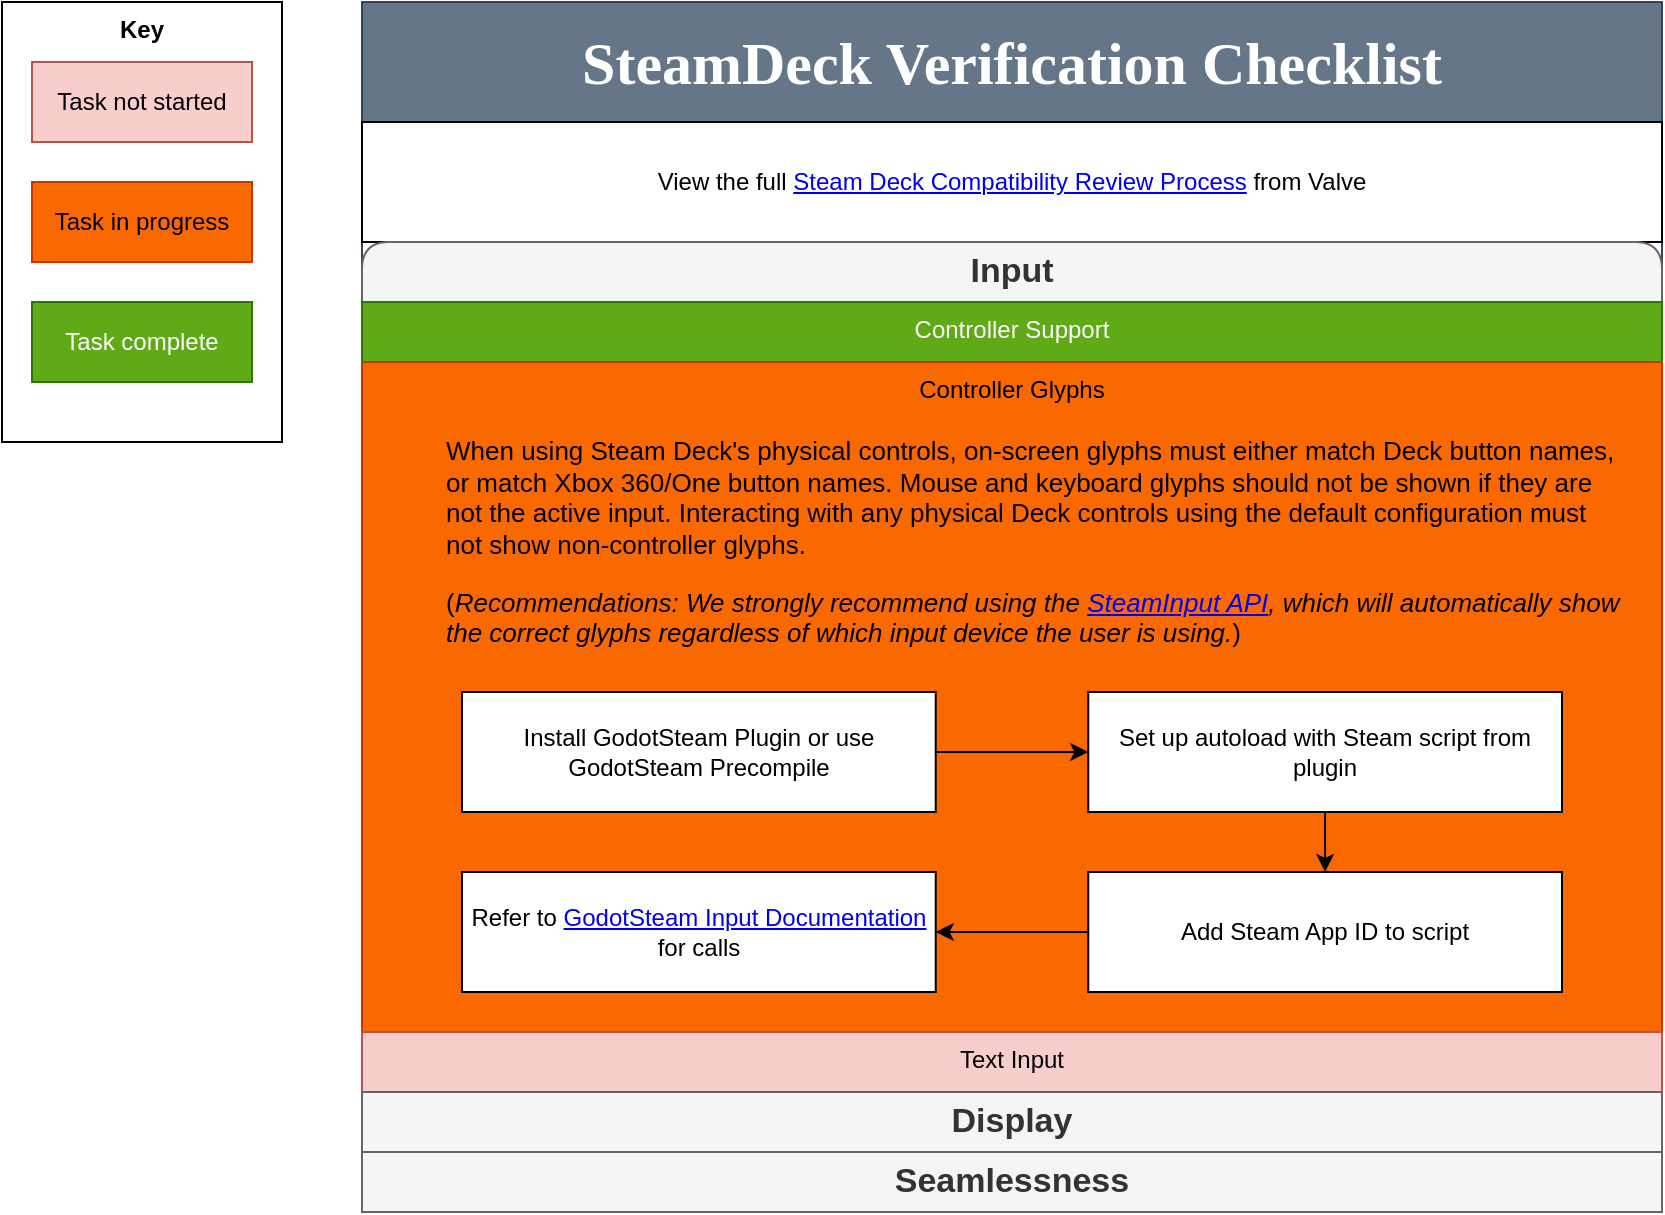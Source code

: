 <mxfile version="22.1.7" type="github" pages="2">
  <diagram id="k-BuP4soah1h3poQQQ5J" name="SteamDeck Verification Checklist">
    <mxGraphModel dx="2284" dy="774" grid="1" gridSize="10" guides="1" tooltips="1" connect="1" arrows="1" fold="1" page="1" pageScale="1" pageWidth="850" pageHeight="1100" math="0" shadow="0">
      <root>
        <mxCell id="0" />
        <mxCell id="1" parent="0" />
        <mxCell id="eB8-3HhRVBL-gd8-pTfT-4" value="&lt;b&gt;Key&lt;/b&gt;" style="rounded=0;whiteSpace=wrap;html=1;verticalAlign=top;container=1;collapsible=0;" vertex="1" parent="1">
          <mxGeometry x="-30" y="80" width="140" height="220" as="geometry" />
        </mxCell>
        <mxCell id="eB8-3HhRVBL-gd8-pTfT-1" value="Task not started" style="rounded=0;whiteSpace=wrap;html=1;fillColor=#f8cecc;strokeColor=#b85450;" vertex="1" parent="eB8-3HhRVBL-gd8-pTfT-4">
          <mxGeometry x="15" y="30" width="110" height="40" as="geometry" />
        </mxCell>
        <mxCell id="eB8-3HhRVBL-gd8-pTfT-2" value="Task in progress" style="rounded=0;whiteSpace=wrap;html=1;fillColor=#fa6800;strokeColor=#C73500;fontColor=#000000;" vertex="1" parent="eB8-3HhRVBL-gd8-pTfT-4">
          <mxGeometry x="15" y="90" width="110" height="40" as="geometry" />
        </mxCell>
        <mxCell id="eB8-3HhRVBL-gd8-pTfT-3" value="Task complete" style="rounded=0;whiteSpace=wrap;html=1;fillColor=#60a917;strokeColor=#2D7600;fontColor=#ffffff;" vertex="1" parent="eB8-3HhRVBL-gd8-pTfT-4">
          <mxGeometry x="15" y="150" width="110" height="40" as="geometry" />
        </mxCell>
        <mxCell id="pAkYzeAB4W399V6Kurm9-37" value="&lt;div style=&quot;font-size: 30px;&quot;&gt;SteamDeck Verification Checklist&lt;/div&gt;" style="swimlane;fontStyle=1;childLayout=stackLayout;horizontal=1;startSize=60;horizontalStack=0;resizeParent=1;resizeParentMax=0;resizeLast=0;collapsible=1;marginBottom=0;whiteSpace=wrap;html=1;fontSize=12;fillColor=#647687;strokeColor=#314354;fontColor=#ffffff;fontFamily=Orbitron;fontSource=https%3A%2F%2Ffonts.googleapis.com%2Fcss%3Ffamily%3DOrbitron;" parent="1" vertex="1">
          <mxGeometry x="150" y="80" width="650" height="605" as="geometry" />
        </mxCell>
        <mxCell id="DuCYuQeuHjRbq4vLOvyN-1" value="View the full &lt;a href=&quot;https://partner.steamgames.com/doc/steamdeck/compat&quot;&gt;Steam Deck Compatibility Review Process&lt;/a&gt; from Valve" style="rounded=0;whiteSpace=wrap;html=1;" parent="pAkYzeAB4W399V6Kurm9-37" vertex="1">
          <mxGeometry y="60" width="650" height="60" as="geometry" />
        </mxCell>
        <mxCell id="pAkYzeAB4W399V6Kurm9-10" value="&lt;div style=&quot;font-size: 17px;&quot;&gt;Input&lt;/div&gt;" style="swimlane;fontStyle=1;childLayout=stackLayout;horizontal=1;startSize=30;horizontalStack=0;resizeParent=1;resizeParentMax=0;resizeLast=0;collapsible=1;marginBottom=0;whiteSpace=wrap;html=1;rounded=1;fontSize=17;fillColor=#f5f5f5;fontColor=#333333;strokeColor=#666666;" parent="pAkYzeAB4W399V6Kurm9-37" vertex="1">
          <mxGeometry y="120" width="650" height="425" as="geometry">
            <mxRectangle y="120" width="650" height="30" as="alternateBounds" />
          </mxGeometry>
        </mxCell>
        <mxCell id="pC0vIboM5VZAy-pBozo2-1" value="Controller Support" style="rounded=0;whiteSpace=wrap;html=1;container=1;verticalAlign=top;recursiveResize=0;fillColor=#60a917;strokeColor=#2D7600;fontColor=#ffffff;" parent="pAkYzeAB4W399V6Kurm9-10" vertex="1" collapsed="1">
          <mxGeometry y="30" width="650" height="30" as="geometry">
            <mxRectangle y="30" width="650" height="110" as="alternateBounds" />
          </mxGeometry>
        </mxCell>
        <mxCell id="pC0vIboM5VZAy-pBozo2-13" value="&amp;nbsp;Your game must support Steam Deck&#39;s physical controls. The default controller configuration must provide users with the ability to access all content. Players must not need to adjust any in-game settings in order to enable controller support or this configuration." style="rounded=0;whiteSpace=wrap;html=1;align=left;fillColor=none;strokeColor=none;" parent="pC0vIboM5VZAy-pBozo2-1" vertex="1">
          <mxGeometry x="10" y="30" width="630" height="60" as="geometry" />
        </mxCell>
        <mxCell id="pC0vIboM5VZAy-pBozo2-2" value="Controller Glyphs" style="rounded=0;whiteSpace=wrap;html=1;verticalAlign=top;container=1;recursiveResize=0;fillColor=#fa6800;strokeColor=#C73500;fontColor=#000000;" parent="pAkYzeAB4W399V6Kurm9-10" vertex="1">
          <mxGeometry y="60" width="650" height="335" as="geometry">
            <mxRectangle y="60" width="650" height="30" as="alternateBounds" />
          </mxGeometry>
        </mxCell>
        <mxCell id="pC0vIboM5VZAy-pBozo2-15" value="&lt;p style=&quot;font-size: 13px;&quot;&gt;When using Steam Deck&#39;s physical controls, on-screen glyphs must either match Deck button names, or match Xbox 360/One button names. Mouse and keyboard glyphs should not be shown if they are not the active input. Interacting with any physical Deck controls using the default configuration must not show non-controller glyphs.&lt;/p&gt;&lt;p style=&quot;font-size: 13px;&quot;&gt;(&lt;i style=&quot;font-family: &amp;quot;Motiva Sans&amp;quot;, sans-serif;&quot;&gt;Recommendations: We strongly recommend using the&amp;nbsp;&lt;a style=&quot;border: 0px; margin: 0px; padding: 0px;&quot; rel=&quot;noreferrer&quot; target=&quot;_blank&quot; href=&quot;https://partner.steamgames.com/doc/api/isteaminput&quot;&gt;SteamInput API&lt;/a&gt;, which will automatically show the correct glyphs regardless of which input device the user is using.&lt;/i&gt;&lt;span style=&quot;font-family: &amp;quot;Motiva Sans&amp;quot;, sans-serif;&quot;&gt;)&lt;/span&gt;&lt;/p&gt;" style="rounded=0;whiteSpace=wrap;html=1;align=left;recursiveResize=0;strokeColor=none;fillColor=none;" parent="pC0vIboM5VZAy-pBozo2-2" vertex="1">
          <mxGeometry x="40" y="30" width="590" height="120" as="geometry" />
        </mxCell>
        <mxCell id="f2NvK9U8G01JnPXXEeDP-1" value="" style="group" parent="pC0vIboM5VZAy-pBozo2-2" vertex="1" connectable="0">
          <mxGeometry x="50" y="165" width="550" height="150" as="geometry" />
        </mxCell>
        <mxCell id="pC0vIboM5VZAy-pBozo2-16" value="Install GodotSteam Plugin or use GodotSteam Precompile" style="rounded=0;whiteSpace=wrap;html=1;" parent="f2NvK9U8G01JnPXXEeDP-1" vertex="1">
          <mxGeometry width="236.867" height="60" as="geometry" />
        </mxCell>
        <mxCell id="pC0vIboM5VZAy-pBozo2-17" value="Set up autoload with Steam script from plugin" style="whiteSpace=wrap;html=1;rounded=0;" parent="f2NvK9U8G01JnPXXEeDP-1" vertex="1">
          <mxGeometry x="313.133" width="236.867" height="60" as="geometry" />
        </mxCell>
        <mxCell id="pC0vIboM5VZAy-pBozo2-19" value="Add Steam App ID to script" style="whiteSpace=wrap;html=1;rounded=0;" parent="f2NvK9U8G01JnPXXEeDP-1" vertex="1">
          <mxGeometry x="313.133" y="90" width="236.867" height="60" as="geometry" />
        </mxCell>
        <mxCell id="pC0vIboM5VZAy-pBozo2-21" value="Refer to &lt;a href=&quot;https://godotsteam.com/classes/input/&quot;&gt;GodotSteam Input Documentation&lt;/a&gt; for calls" style="whiteSpace=wrap;html=1;rounded=0;" parent="f2NvK9U8G01JnPXXEeDP-1" vertex="1">
          <mxGeometry y="90" width="236.867" height="60" as="geometry" />
        </mxCell>
        <mxCell id="pC0vIboM5VZAy-pBozo2-18" value="" style="edgeStyle=orthogonalEdgeStyle;rounded=0;orthogonalLoop=1;jettySize=auto;html=1;" parent="f2NvK9U8G01JnPXXEeDP-1" source="pC0vIboM5VZAy-pBozo2-16" target="pC0vIboM5VZAy-pBozo2-17" edge="1">
          <mxGeometry relative="1" as="geometry" />
        </mxCell>
        <mxCell id="pC0vIboM5VZAy-pBozo2-20" value="" style="edgeStyle=orthogonalEdgeStyle;rounded=0;orthogonalLoop=1;jettySize=auto;html=1;" parent="f2NvK9U8G01JnPXXEeDP-1" source="pC0vIboM5VZAy-pBozo2-17" target="pC0vIboM5VZAy-pBozo2-19" edge="1">
          <mxGeometry relative="1" as="geometry" />
        </mxCell>
        <mxCell id="pC0vIboM5VZAy-pBozo2-22" value="" style="edgeStyle=orthogonalEdgeStyle;rounded=0;orthogonalLoop=1;jettySize=auto;html=1;" parent="f2NvK9U8G01JnPXXEeDP-1" source="pC0vIboM5VZAy-pBozo2-19" target="pC0vIboM5VZAy-pBozo2-21" edge="1">
          <mxGeometry relative="1" as="geometry" />
        </mxCell>
        <mxCell id="pC0vIboM5VZAy-pBozo2-3" value="Text Input" style="rounded=0;whiteSpace=wrap;html=1;verticalAlign=top;container=1;fillColor=#f8cecc;strokeColor=#b85450;recursiveResize=0;" parent="pAkYzeAB4W399V6Kurm9-10" vertex="1" collapsed="1">
          <mxGeometry y="395" width="650" height="30" as="geometry">
            <mxRectangle y="170" width="650" height="335" as="alternateBounds" />
          </mxGeometry>
        </mxCell>
        <mxCell id="f2NvK9U8G01JnPXXEeDP-2" value="" style="group" parent="pC0vIboM5VZAy-pBozo2-3" vertex="1" connectable="0">
          <mxGeometry x="9.91" y="39" width="620.09" height="284.57" as="geometry" />
        </mxCell>
        <mxCell id="pAkYzeAB4W399V6Kurm9-1" value="See &lt;a href=&quot;https://partner.steamgames.com/doc/api/ISteamUtils#ShowFloatingGamepadTextInput&quot;&gt;Steamworks API Reference&lt;/a&gt; for showing on-screen keyboard" style="rounded=0;whiteSpace=wrap;html=1;" parent="f2NvK9U8G01JnPXXEeDP-2" vertex="1">
          <mxGeometry x="171.547" y="231" width="277.008" height="53.57" as="geometry" />
        </mxCell>
        <mxCell id="pAkYzeAB4W399V6Kurm9-17" value=" If your game requires text input (eg., for naming a character or a save file), you must either use a &lt;a rel=&quot;noreferrer&quot; target=&quot;_blank&quot; href=&quot;https://partner.steamgames.com/doc/steamdeck/recommendations#Input&quot;&gt;Steamworks API for text entry&lt;/a&gt; to open the on-screen keyboard for players using a controller, or have your own built-in entry that allows users to enter text in their language using only a controller." style="text;html=1;strokeColor=none;fillColor=none;align=center;verticalAlign=middle;whiteSpace=wrap;rounded=0;" parent="f2NvK9U8G01JnPXXEeDP-2" vertex="1">
          <mxGeometry width="620.09" height="81.43" as="geometry" />
        </mxCell>
        <mxCell id="pAkYzeAB4W399V6Kurm9-19" value="Call either &#39;showFloatingGamepadTextInput()` or `showGamepadTextInput()` as your project dictates when it requires text input from the user, as when choosing a screen name, or input inventory quantities.&lt;br&gt;&lt;a href=&quot;https://godotsteam.com/classes/utils/#showfloatinggamepadtextinput&quot;&gt;GodotSteam Docs for GamepadTextInput functions&lt;/a&gt;" style="rounded=0;whiteSpace=wrap;html=1;" parent="f2NvK9U8G01JnPXXEeDP-2" vertex="1">
          <mxGeometry x="18.269" y="96.719" width="596.874" height="108.571" as="geometry" />
        </mxCell>
        <mxCell id="pAkYzeAB4W399V6Kurm9-20" value="&lt;div style=&quot;font-size: 17px;&quot;&gt;Display&lt;/div&gt;" style="swimlane;fontStyle=1;childLayout=stackLayout;horizontal=1;startSize=30;horizontalStack=0;resizeParent=1;resizeParentMax=0;resizeLast=0;collapsible=1;marginBottom=0;whiteSpace=wrap;html=1;rounded=1;fontSize=17;fillColor=#f5f5f5;strokeColor=#666666;fontColor=#333333;" parent="pAkYzeAB4W399V6Kurm9-37" vertex="1" collapsed="1">
          <mxGeometry y="545" width="650" height="30" as="geometry">
            <mxRectangle y="240" width="650" height="120" as="alternateBounds" />
          </mxGeometry>
        </mxCell>
        <mxCell id="pC0vIboM5VZAy-pBozo2-4" value="Resolution Support" style="rounded=0;whiteSpace=wrap;html=1;verticalAlign=top;container=1;fillColor=#f8cecc;strokeColor=#b85450;recursiveResize=0;" parent="pAkYzeAB4W399V6Kurm9-20" vertex="1" collapsed="1">
          <mxGeometry y="30" width="650" height="30" as="geometry">
            <mxRectangle y="30" width="500" height="210" as="alternateBounds" />
          </mxGeometry>
        </mxCell>
        <mxCell id="pAkYzeAB4W399V6Kurm9-24" value="&lt;div align=&quot;left&quot;&gt;The game must run at a resolution supported by Steam Deck.&lt;/div&gt;&lt;div&gt;&lt;br&gt;&lt;/div&gt;&lt;div align=&quot;left&quot;&gt;(&lt;i&gt;Recommendations: Whenever possible, we recommend you support the Deck&#39;s native resolutions of 1280x800 (preferred) or 1280x720.&lt;/i&gt;)&lt;/div&gt;" style="text;html=1;strokeColor=none;fillColor=none;align=center;verticalAlign=middle;whiteSpace=wrap;rounded=0;" parent="pC0vIboM5VZAy-pBozo2-4" vertex="1">
          <mxGeometry x="10" y="40" width="540" height="70" as="geometry" />
        </mxCell>
        <mxCell id="pAkYzeAB4W399V6Kurm9-25" value="Set up in the Project Settings menu of your Godot project" style="rounded=0;whiteSpace=wrap;html=1;" parent="pC0vIboM5VZAy-pBozo2-4" vertex="1">
          <mxGeometry x="160" y="130" width="230" height="60" as="geometry" />
        </mxCell>
        <mxCell id="pC0vIboM5VZAy-pBozo2-5" value="Default Configuration" style="rounded=0;whiteSpace=wrap;html=1;verticalAlign=top;container=1;fillColor=#f8cecc;strokeColor=#b85450;" parent="pAkYzeAB4W399V6Kurm9-20" vertex="1" collapsed="1">
          <mxGeometry y="60" width="650" height="30" as="geometry">
            <mxRectangle y="60" width="560" height="80" as="alternateBounds" />
          </mxGeometry>
        </mxCell>
        <mxCell id="pAkYzeAB4W399V6Kurm9-26" value="The game must ship with a default configuration on Deck that results in a playable framerate." style="text;html=1;strokeColor=none;fillColor=none;align=left;verticalAlign=middle;whiteSpace=wrap;rounded=0;" parent="pC0vIboM5VZAy-pBozo2-5" vertex="1">
          <mxGeometry x="22.5" y="30" width="515" height="30" as="geometry" />
        </mxCell>
        <mxCell id="pC0vIboM5VZAy-pBozo2-6" value="Text Legibility" style="rounded=0;whiteSpace=wrap;html=1;verticalAlign=top;container=1;fillColor=#f8cecc;strokeColor=#b85450;recursiveResize=0;" parent="pAkYzeAB4W399V6Kurm9-20" vertex="1" collapsed="1">
          <mxGeometry y="90" width="650" height="30" as="geometry">
            <mxRectangle y="90" width="560" height="300" as="alternateBounds" />
          </mxGeometry>
        </mxCell>
        <mxCell id="pAkYzeAB4W399V6Kurm9-27" value="&lt;div align=&quot;left&quot;&gt;Interface text must be easily readable at a distance of 12 inches/30 cm &lt;br&gt;from the screen. In other words, the smallest on-screen font character &lt;br&gt;&lt;/div&gt;&lt;div align=&quot;left&quot;&gt;should never fall below 9 pixels in height at 1280x800.&lt;/div&gt;&lt;div align=&quot;left&quot;&gt;&lt;br&gt;&lt;/div&gt;&lt;div align=&quot;left&quot;&gt;(&lt;i&gt;Recommendations: &lt;/i&gt;&lt;i&gt;We expect Steam Deck will be used in a wide variety of lighting and &lt;/i&gt;&lt;br&gt;&lt;/div&gt;&lt;div align=&quot;left&quot;&gt;&lt;i&gt;physical configurations, such as being connected to a TV, monitor or keyboard. We recommend supporting user-configurable text size and, when &lt;/i&gt;&lt;i&gt;possible, contrast. While 9px is the absolute minimum text size for &lt;/i&gt;&lt;i&gt;approval, we recommend aiming for 12px whenever possible.&lt;/i&gt;)&lt;/div&gt;" style="text;html=1;strokeColor=none;fillColor=none;align=left;verticalAlign=middle;whiteSpace=wrap;rounded=0;" parent="pC0vIboM5VZAy-pBozo2-6" vertex="1">
          <mxGeometry x="20" y="40" width="490" height="120" as="geometry" />
        </mxCell>
        <mxCell id="pAkYzeAB4W399V6Kurm9-30" value="" style="edgeStyle=orthogonalEdgeStyle;rounded=0;orthogonalLoop=1;jettySize=auto;html=1;" parent="pC0vIboM5VZAy-pBozo2-6" source="pAkYzeAB4W399V6Kurm9-28" target="pAkYzeAB4W399V6Kurm9-29" edge="1">
          <mxGeometry relative="1" as="geometry" />
        </mxCell>
        <mxCell id="pAkYzeAB4W399V6Kurm9-28" value="Set up Theme with correct font sizing" style="rounded=0;whiteSpace=wrap;html=1;" parent="pC0vIboM5VZAy-pBozo2-6" vertex="1">
          <mxGeometry x="30" y="190" width="120" height="90" as="geometry" />
        </mxCell>
        <mxCell id="pAkYzeAB4W399V6Kurm9-29" value="SteamDeck-specific theme can be chosen and applied at runtime by adding a `steamdeck` feature tag to the export template, then checking for that feature using OS.has_feature(&quot;steamdeck&quot;) call" style="whiteSpace=wrap;html=1;rounded=0;" parent="pC0vIboM5VZAy-pBozo2-6" vertex="1">
          <mxGeometry x="220" y="190" width="310" height="90" as="geometry" />
        </mxCell>
        <mxCell id="pAkYzeAB4W399V6Kurm9-31" value="Seamlessness" style="swimlane;fontStyle=1;childLayout=stackLayout;horizontal=1;startSize=30;horizontalStack=0;resizeParent=1;resizeParentMax=0;resizeLast=0;collapsible=1;marginBottom=0;whiteSpace=wrap;html=1;swimlaneFillColor=none;fillStyle=solid;glass=0;swimlaneLine=1;rounded=1;fontSize=17;fillColor=#f5f5f5;strokeColor=#666666;fontColor=#333333;" parent="pAkYzeAB4W399V6Kurm9-37" vertex="1" collapsed="1">
          <mxGeometry y="575" width="650" height="30" as="geometry">
            <mxRectangle y="90" width="590" height="90" as="alternateBounds" />
          </mxGeometry>
        </mxCell>
        <mxCell id="pC0vIboM5VZAy-pBozo2-7" value="No device compatibility warnings" style="rounded=0;whiteSpace=wrap;html=1;verticalAlign=top;container=1;fillColor=#f8cecc;strokeColor=#b85450;recursiveResize=0;" parent="pAkYzeAB4W399V6Kurm9-31" vertex="1" collapsed="1">
          <mxGeometry y="30" width="590" height="30" as="geometry">
            <mxRectangle y="30" width="500" height="115" as="alternateBounds" />
          </mxGeometry>
        </mxCell>
        <mxCell id="pAkYzeAB4W399V6Kurm9-35" value="&lt;div align=&quot;left&quot;&gt;The app must not present the user with information that the Deck software (ie., specific Linux distribution) or hardware (ie., GPU) is unsupported.&lt;/div&gt;" style="text;html=1;strokeColor=none;fillColor=none;align=left;verticalAlign=middle;whiteSpace=wrap;rounded=0;" parent="pC0vIboM5VZAy-pBozo2-7" vertex="1">
          <mxGeometry x="20" y="45" width="460" height="55" as="geometry" />
        </mxCell>
        <mxCell id="pC0vIboM5VZAy-pBozo2-8" value="Launchers*" style="rounded=0;whiteSpace=wrap;html=1;verticalAlign=top;container=1;fillColor=#f8cecc;strokeColor=#b85450;" parent="pAkYzeAB4W399V6Kurm9-31" vertex="1" collapsed="1">
          <mxGeometry y="60" width="590" height="30" as="geometry">
            <mxRectangle y="60" width="500" height="130" as="alternateBounds" />
          </mxGeometry>
        </mxCell>
        <mxCell id="pAkYzeAB4W399V6Kurm9-36" value="&lt;div align=&quot;left&quot;&gt;For games with launchers, those launchers also must meet the requirements listed here, including full navigability with a controller.&lt;/div&gt;&lt;div align=&quot;left&quot;&gt;&lt;br&gt;&lt;/div&gt;&lt;div align=&quot;left&quot;&gt; (&lt;i&gt;Recommendations: We recommend strongly against requiring the user to navigate a launcher to play your game.&lt;/i&gt;)&lt;/div&gt;" style="text;html=1;strokeColor=none;fillColor=none;align=left;verticalAlign=middle;whiteSpace=wrap;rounded=0;" parent="pC0vIboM5VZAy-pBozo2-8" vertex="1">
          <mxGeometry x="10" y="30" width="470" height="78" as="geometry" />
        </mxCell>
      </root>
    </mxGraphModel>
  </diagram>
  <diagram id="LiaL9THgssg9DFyeBbDI" name="Store Assets Checklist">
    <mxGraphModel dx="1434" dy="774" grid="1" gridSize="10" guides="1" tooltips="1" connect="1" arrows="1" fold="1" page="1" pageScale="1" pageWidth="850" pageHeight="1100" math="0" shadow="0">
      <root>
        <mxCell id="0" />
        <mxCell id="1" parent="0" />
        <mxCell id="qBdc02s06b4DXhgkFweo-1" value="&lt;a href=&quot;https://partner.steamgames.com/doc/store/assets&quot;&gt;Graphical Assets Overview&lt;/a&gt; from Valve" style="rounded=0;whiteSpace=wrap;html=1;" parent="1" vertex="1">
          <mxGeometry x="295" y="30" width="340" height="60" as="geometry" />
        </mxCell>
        <mxCell id="qBdc02s06b4DXhgkFweo-237" value="&lt;font style=&quot;font-size: 30px;&quot; data-font-src=&quot;https://fonts.googleapis.com/css?family=Orbitron&quot; face=&quot;Orbitron&quot;&gt;&lt;b&gt;Steam Graphical Assets&lt;/b&gt;&lt;/font&gt;" style="swimlane;fontStyle=0;childLayout=stackLayout;horizontal=1;startSize=60;horizontalStack=0;resizeParent=1;resizeParentMax=0;resizeLast=0;collapsible=0;marginBottom=0;whiteSpace=wrap;html=1;fillColor=#647687;strokeColor=#314354;fontColor=#ffffff;editable=0;" parent="1" vertex="1">
          <mxGeometry x="200" y="120" width="530" height="480" as="geometry" />
        </mxCell>
        <mxCell id="qBdc02s06b4DXhgkFweo-2" value="&lt;b&gt;&lt;font style=&quot;font-size: 24px;&quot;&gt;Store Assets&lt;/font&gt;&lt;/b&gt;" style="swimlane;fontStyle=0;childLayout=stackLayout;horizontal=1;startSize=30;horizontalStack=0;resizeParent=1;resizeParentMax=0;resizeLast=0;collapsible=1;marginBottom=0;whiteSpace=wrap;html=1;container=1;dropTarget=1;editable=0;" parent="qBdc02s06b4DXhgkFweo-237" vertex="1">
          <mxGeometry y="60" width="530" height="300" as="geometry">
            <mxRectangle y="60" width="530" height="40" as="alternateBounds" />
          </mxGeometry>
        </mxCell>
        <mxCell id="rqxSRLIoyrN25bZTarVw-4" value="&lt;a href=&quot;https://partner.steamgames.com/doc/store/assets/standard&quot;&gt;Steamworks Store Graphical Assets Page&lt;/a&gt;" style="rounded=0;whiteSpace=wrap;html=1;fillColor=#eeeeee;strokeColor=#36393d;editable=0;" parent="qBdc02s06b4DXhgkFweo-2" vertex="1">
          <mxGeometry y="30" width="530" height="60" as="geometry" />
        </mxCell>
        <mxCell id="qBdc02s06b4DXhgkFweo-20" value="Header Capsule - 460 x 215 px" style="swimlane;fontStyle=5;childLayout=stackLayout;horizontal=1;startSize=30;horizontalStack=0;resizeParent=1;resizeParentMax=0;resizeLast=0;collapsible=1;marginBottom=0;whiteSpace=wrap;html=1;fillColor=#f8cecc;strokeColor=#b85450;" parent="qBdc02s06b4DXhgkFweo-2" vertex="1" collapsed="1">
          <mxGeometry y="90" width="530" height="30" as="geometry">
            <mxRectangle y="90" width="530" height="120" as="alternateBounds" />
          </mxGeometry>
        </mxCell>
        <mxCell id="qBdc02s06b4DXhgkFweo-24" value="&lt;div&gt;&lt;b&gt;Usage&lt;/b&gt;&lt;/div&gt;" style="rounded=0;whiteSpace=wrap;html=1;align=center;verticalAlign=top;container=1;horizontal=0;fillColor=#dae8fc;strokeColor=#6c8ebf;" parent="qBdc02s06b4DXhgkFweo-20" vertex="1" collapsed="1">
          <mxGeometry y="30" width="530" height="30" as="geometry">
            <mxRectangle y="30" width="530" height="80" as="alternateBounds" />
          </mxGeometry>
        </mxCell>
        <mxCell id="qBdc02s06b4DXhgkFweo-25" value="This appears at the top of the store page, in the &#39;Recommended For You&#39; section, in browse views on Big Picture mode, and for Daily Deals if applicable." style="text;html=1;strokeColor=none;fillColor=none;align=left;verticalAlign=middle;whiteSpace=wrap;rounded=0;" parent="qBdc02s06b4DXhgkFweo-24" vertex="1">
          <mxGeometry x="65.81" y="10" width="424.19" height="60" as="geometry" />
        </mxCell>
        <mxCell id="qBdc02s06b4DXhgkFweo-32" value="&lt;b&gt;Design&lt;/b&gt;" style="rounded=0;whiteSpace=wrap;html=1;align=center;verticalAlign=top;container=1;horizontal=0;fillColor=#dae8fc;strokeColor=#6c8ebf;" parent="qBdc02s06b4DXhgkFweo-20" vertex="1" collapsed="1">
          <mxGeometry y="60" width="530" height="30" as="geometry">
            <mxRectangle y="60" width="530" height="80" as="alternateBounds" />
          </mxGeometry>
        </mxCell>
        <mxCell id="qBdc02s06b4DXhgkFweo-33" value="This image should focus on the branding of your product. For best results, please use the same artwork that you use for any retail box or marketing and make sure the logo and game name is clearly legible." style="text;html=1;strokeColor=none;fillColor=none;align=left;verticalAlign=middle;whiteSpace=wrap;rounded=0;" parent="qBdc02s06b4DXhgkFweo-32" vertex="1">
          <mxGeometry x="65.81" y="10" width="424.19" height="60" as="geometry" />
        </mxCell>
        <mxCell id="qBdc02s06b4DXhgkFweo-34" value="&lt;div&gt;&lt;b&gt;Size&lt;/b&gt;&lt;/div&gt;" style="rounded=0;whiteSpace=wrap;html=1;align=center;verticalAlign=top;container=1;horizontal=0;fillColor=#dae8fc;strokeColor=#6c8ebf;" parent="qBdc02s06b4DXhgkFweo-20" vertex="1" collapsed="1">
          <mxGeometry y="90" width="530" height="30" as="geometry">
            <mxRectangle y="90" width="530" height="80" as="alternateBounds" />
          </mxGeometry>
        </mxCell>
        <mxCell id="qBdc02s06b4DXhgkFweo-35" value="Please provide &#39;460px x 215px&#39; . A &#39;292px x 136px&#39; image will be automatically generated from this." style="text;html=1;strokeColor=none;fillColor=none;align=left;verticalAlign=middle;whiteSpace=wrap;rounded=0;" parent="qBdc02s06b4DXhgkFweo-34" vertex="1">
          <mxGeometry x="65.81" y="10" width="424.19" height="60" as="geometry" />
        </mxCell>
        <mxCell id="qBdc02s06b4DXhgkFweo-36" value="Small Capsule - 231 x 87 px" style="swimlane;fontStyle=5;childLayout=stackLayout;horizontal=1;startSize=30;horizontalStack=0;resizeParent=1;resizeParentMax=0;resizeLast=0;collapsible=1;marginBottom=0;whiteSpace=wrap;html=1;fillColor=#f8cecc;strokeColor=#b85450;" parent="qBdc02s06b4DXhgkFweo-2" vertex="1" collapsed="1">
          <mxGeometry y="120" width="530" height="30" as="geometry">
            <mxRectangle y="120" width="530" height="150" as="alternateBounds" />
          </mxGeometry>
        </mxCell>
        <mxCell id="qBdc02s06b4DXhgkFweo-37" value="&lt;div&gt;&lt;b&gt;Usage&lt;/b&gt;&lt;/div&gt;" style="rounded=0;whiteSpace=wrap;html=1;align=center;verticalAlign=top;container=1;horizontal=0;fillColor=#dae8fc;strokeColor=#6c8ebf;" parent="qBdc02s06b4DXhgkFweo-36" vertex="1" collapsed="1">
          <mxGeometry y="30" width="530" height="30" as="geometry">
            <mxRectangle y="30" width="510" height="80" as="alternateBounds" />
          </mxGeometry>
        </mxCell>
        <mxCell id="qBdc02s06b4DXhgkFweo-38" value="These are used for various lists throughout Steam. Search results, top-sellers, new releases, etc. " style="text;html=1;strokeColor=none;fillColor=none;align=left;verticalAlign=middle;whiteSpace=wrap;rounded=0;" parent="qBdc02s06b4DXhgkFweo-37" vertex="1">
          <mxGeometry x="65.81" y="10" width="424.19" height="60" as="geometry" />
        </mxCell>
        <mxCell id="qBdc02s06b4DXhgkFweo-39" value="&lt;b&gt;Design&lt;/b&gt;" style="rounded=0;whiteSpace=wrap;html=1;align=center;verticalAlign=top;container=1;horizontal=0;fillColor=#dae8fc;strokeColor=#6c8ebf;" parent="qBdc02s06b4DXhgkFweo-36" vertex="1" collapsed="1">
          <mxGeometry y="60" width="530" height="30" as="geometry">
            <mxRectangle y="60" width="510" height="80" as="alternateBounds" />
          </mxGeometry>
        </mxCell>
        <mxCell id="qBdc02s06b4DXhgkFweo-40" value="These are small, so for best results focus on making the logo clearly legible. " style="text;html=1;strokeColor=none;fillColor=none;align=left;verticalAlign=middle;whiteSpace=wrap;rounded=0;" parent="qBdc02s06b4DXhgkFweo-39" vertex="1">
          <mxGeometry x="65.81" y="10" width="424.19" height="60" as="geometry" />
        </mxCell>
        <mxCell id="qBdc02s06b4DXhgkFweo-41" value="&lt;div&gt;&lt;b&gt;Size&lt;/b&gt;&lt;/div&gt;" style="rounded=0;whiteSpace=wrap;html=1;align=center;verticalAlign=top;container=1;horizontal=0;fillColor=#dae8fc;strokeColor=#6c8ebf;" parent="qBdc02s06b4DXhgkFweo-36" vertex="1" collapsed="1">
          <mxGeometry y="90" width="530" height="30" as="geometry">
            <mxRectangle y="90" width="510" height="80" as="alternateBounds" />
          </mxGeometry>
        </mxCell>
        <mxCell id="qBdc02s06b4DXhgkFweo-42" value=" Please provide 231 x 87 px image. From that, two smaller sizes (120x45 and 184x69) capsules are automatically generated." style="text;html=1;strokeColor=none;fillColor=none;align=left;verticalAlign=middle;whiteSpace=wrap;rounded=0;" parent="qBdc02s06b4DXhgkFweo-41" vertex="1">
          <mxGeometry x="65.81" y="10" width="424.19" height="60" as="geometry" />
        </mxCell>
        <mxCell id="qBdc02s06b4DXhgkFweo-78" value="&lt;b&gt;Other Requirements&lt;br&gt;&lt;/b&gt;" style="rounded=0;whiteSpace=wrap;html=1;align=center;verticalAlign=top;container=1;horizontal=0;fillColor=#dae8fc;strokeColor=#6c8ebf;" parent="qBdc02s06b4DXhgkFweo-36" vertex="1" collapsed="1">
          <mxGeometry y="120" width="530" height="30" as="geometry">
            <mxRectangle y="270" width="510" height="100" as="alternateBounds" />
          </mxGeometry>
        </mxCell>
        <mxCell id="qBdc02s06b4DXhgkFweo-79" value="Small Capsule should contain readable logo, even at smallest size. In most cases, this means your logo should nearly fill the small capsule." style="text;html=1;strokeColor=none;fillColor=none;align=left;verticalAlign=middle;whiteSpace=wrap;rounded=0;" parent="qBdc02s06b4DXhgkFweo-78" vertex="1">
          <mxGeometry x="65.81" y="12.5" width="424.19" height="75" as="geometry" />
        </mxCell>
        <mxCell id="qBdc02s06b4DXhgkFweo-43" value="Main Capsule - 616 x 353 px" style="swimlane;fontStyle=5;childLayout=stackLayout;horizontal=1;startSize=30;horizontalStack=0;resizeParent=1;resizeParentMax=0;resizeLast=0;collapsible=1;marginBottom=0;whiteSpace=wrap;html=1;fillColor=#f8cecc;strokeColor=#b85450;" parent="qBdc02s06b4DXhgkFweo-2" vertex="1" collapsed="1">
          <mxGeometry y="150" width="530" height="30" as="geometry">
            <mxRectangle y="150" width="530" height="120" as="alternateBounds" />
          </mxGeometry>
        </mxCell>
        <mxCell id="qBdc02s06b4DXhgkFweo-44" value="&lt;div&gt;&lt;b&gt;Usage&lt;/b&gt;&lt;/div&gt;" style="rounded=0;whiteSpace=wrap;html=1;align=center;verticalAlign=top;container=1;horizontal=0;fillColor=#dae8fc;strokeColor=#6c8ebf;" parent="qBdc02s06b4DXhgkFweo-43" vertex="1" collapsed="1">
          <mxGeometry y="30" width="530" height="30" as="geometry">
            <mxRectangle y="30" width="510" height="80" as="alternateBounds" />
          </mxGeometry>
        </mxCell>
        <mxCell id="qBdc02s06b4DXhgkFweo-45" value="This image appears at the top of the Steam store home page in the Main Capsule carousel." style="text;html=1;strokeColor=none;fillColor=none;align=left;verticalAlign=middle;whiteSpace=wrap;rounded=0;" parent="qBdc02s06b4DXhgkFweo-44" vertex="1">
          <mxGeometry x="65.81" y="10" width="424.19" height="60" as="geometry" />
        </mxCell>
        <mxCell id="qBdc02s06b4DXhgkFweo-46" value="&lt;b&gt;Design&lt;/b&gt;" style="rounded=0;whiteSpace=wrap;html=1;align=center;verticalAlign=top;container=1;horizontal=0;fillColor=#dae8fc;strokeColor=#6c8ebf;" parent="qBdc02s06b4DXhgkFweo-43" vertex="1" collapsed="1">
          <mxGeometry y="60" width="530" height="30" as="geometry">
            <mxRectangle y="110" width="510" height="120" as="alternateBounds" />
          </mxGeometry>
        </mxCell>
        <mxCell id="qBdc02s06b4DXhgkFweo-47" value="For best results, please use the key art and logo that is being used for&lt;br/&gt; any retail boxes or marketing. Do not include quotes or other strings &lt;br/&gt;of text beyond the title of your game. The game&#39;s logotype should be &lt;br/&gt;easily legible against the background. The art used for them should &lt;br/&gt;immediately tell the customer something important about the game. It &lt;br/&gt;should be graphically-centric and give the user some sense of the &lt;br/&gt;game-play. " style="text;html=1;strokeColor=none;fillColor=none;align=left;verticalAlign=middle;whiteSpace=wrap;rounded=0;" parent="qBdc02s06b4DXhgkFweo-46" vertex="1">
          <mxGeometry x="65.81" y="15" width="424.19" height="90" as="geometry" />
        </mxCell>
        <mxCell id="qBdc02s06b4DXhgkFweo-48" value="&lt;div&gt;&lt;b&gt;Size&lt;/b&gt;&lt;/div&gt;" style="rounded=0;whiteSpace=wrap;html=1;align=center;verticalAlign=top;container=1;horizontal=0;fillColor=#dae8fc;strokeColor=#6c8ebf;" parent="qBdc02s06b4DXhgkFweo-43" vertex="1" collapsed="1">
          <mxGeometry y="90" width="530" height="30" as="geometry">
            <mxRectangle y="230" width="510" height="80" as="alternateBounds" />
          </mxGeometry>
        </mxCell>
        <mxCell id="qBdc02s06b4DXhgkFweo-49" value="&lt;strong&gt;&lt;/strong&gt;616 x 353 px" style="text;html=1;strokeColor=none;fillColor=none;align=left;verticalAlign=middle;whiteSpace=wrap;rounded=0;" parent="qBdc02s06b4DXhgkFweo-48" vertex="1">
          <mxGeometry x="65.81" y="10" width="424.19" height="60" as="geometry" />
        </mxCell>
        <mxCell id="qBdc02s06b4DXhgkFweo-50" value="Vertical Capsule - 374 x 448 px" style="swimlane;fontStyle=5;childLayout=stackLayout;horizontal=1;startSize=30;horizontalStack=0;resizeParent=1;resizeParentMax=0;resizeLast=0;collapsible=1;marginBottom=0;whiteSpace=wrap;html=1;fillColor=#f8cecc;strokeColor=#b85450;" parent="qBdc02s06b4DXhgkFweo-2" vertex="1" collapsed="1">
          <mxGeometry y="180" width="530" height="30" as="geometry">
            <mxRectangle y="180" width="530" height="120" as="alternateBounds" />
          </mxGeometry>
        </mxCell>
        <mxCell id="qBdc02s06b4DXhgkFweo-51" value="&lt;div&gt;&lt;b&gt;Usage&lt;/b&gt;&lt;/div&gt;" style="rounded=0;whiteSpace=wrap;html=1;align=center;verticalAlign=top;container=1;horizontal=0;fillColor=#dae8fc;strokeColor=#6c8ebf;" parent="qBdc02s06b4DXhgkFweo-50" vertex="1" collapsed="1">
          <mxGeometry y="30" width="530" height="30" as="geometry">
            <mxRectangle y="30" width="510" height="80" as="alternateBounds" />
          </mxGeometry>
        </mxCell>
        <mxCell id="qBdc02s06b4DXhgkFweo-52" value="These can appear at the top of the front page during seasonal sales, and on other new sale pages." style="text;html=1;strokeColor=none;fillColor=none;align=left;verticalAlign=middle;whiteSpace=wrap;rounded=0;" parent="qBdc02s06b4DXhgkFweo-51" vertex="1">
          <mxGeometry x="65.81" y="10" width="424.19" height="60" as="geometry" />
        </mxCell>
        <mxCell id="qBdc02s06b4DXhgkFweo-53" value="&lt;b&gt;Design&lt;/b&gt;" style="rounded=0;whiteSpace=wrap;html=1;align=center;verticalAlign=top;container=1;horizontal=0;fillColor=#dae8fc;strokeColor=#6c8ebf;" parent="qBdc02s06b4DXhgkFweo-50" vertex="1" collapsed="1">
          <mxGeometry y="60" width="530" height="30" as="geometry">
            <mxRectangle y="110" width="510" height="120" as="alternateBounds" />
          </mxGeometry>
        </mxCell>
        <mxCell id="qBdc02s06b4DXhgkFweo-54" value="For best results, please use the key art and logo that is being used for&lt;br/&gt; any retail boxes or marketing. Do not include quotes or other strings &lt;br/&gt;of text beyond the title of your game. The game&#39;s logotype should be &lt;br/&gt;easily legible against the background. The art used for them should &lt;br/&gt;immediately tell the customer something important about the game. It &lt;br/&gt;should be graphically-centric and give the user some sense of the &lt;br/&gt;game-play. " style="text;html=1;strokeColor=none;fillColor=none;align=left;verticalAlign=middle;whiteSpace=wrap;rounded=0;" parent="qBdc02s06b4DXhgkFweo-53" vertex="1">
          <mxGeometry x="65.81" y="15" width="424.19" height="90" as="geometry" />
        </mxCell>
        <mxCell id="qBdc02s06b4DXhgkFweo-55" value="&lt;div&gt;&lt;b&gt;Size&lt;/b&gt;&lt;/div&gt;" style="rounded=0;whiteSpace=wrap;html=1;align=center;verticalAlign=top;container=1;horizontal=0;fillColor=#dae8fc;strokeColor=#6c8ebf;" parent="qBdc02s06b4DXhgkFweo-50" vertex="1" collapsed="1">
          <mxGeometry y="90" width="530" height="30" as="geometry">
            <mxRectangle y="230" width="510" height="80" as="alternateBounds" />
          </mxGeometry>
        </mxCell>
        <mxCell id="qBdc02s06b4DXhgkFweo-56" value="374px x 448px" style="text;html=1;strokeColor=none;fillColor=none;align=left;verticalAlign=middle;whiteSpace=wrap;rounded=0;" parent="qBdc02s06b4DXhgkFweo-55" vertex="1">
          <mxGeometry x="65.81" y="10" width="424.19" height="60" as="geometry" />
        </mxCell>
        <mxCell id="qBdc02s06b4DXhgkFweo-57" value="Screenshots - Any Size *" style="swimlane;fontStyle=5;childLayout=stackLayout;horizontal=1;startSize=30;horizontalStack=0;resizeParent=1;resizeParentMax=0;resizeLast=0;collapsible=1;marginBottom=0;whiteSpace=wrap;html=1;fillColor=#f8cecc;strokeColor=#b85450;" parent="qBdc02s06b4DXhgkFweo-2" vertex="1" collapsed="1">
          <mxGeometry y="210" width="530" height="30" as="geometry">
            <mxRectangle y="210" width="530" height="150" as="alternateBounds" />
          </mxGeometry>
        </mxCell>
        <mxCell id="qBdc02s06b4DXhgkFweo-58" value="&lt;div&gt;&lt;b&gt;Usage&lt;/b&gt;&lt;/div&gt;" style="rounded=0;whiteSpace=wrap;html=1;align=center;verticalAlign=top;container=1;horizontal=0;fillColor=#dae8fc;strokeColor=#6c8ebf;" parent="qBdc02s06b4DXhgkFweo-57" vertex="1" collapsed="1">
          <mxGeometry y="30" width="530" height="30" as="geometry">
            <mxRectangle y="30" width="530" height="80" as="alternateBounds" />
          </mxGeometry>
        </mxCell>
        <mxCell id="qBdc02s06b4DXhgkFweo-59" value="Screenshots are displayed on your store page, and on other pages where &lt;br/&gt;your game may be featured such as the Steam homepage. You must provide &lt;br/&gt;at least 5 screenshots of your product." style="text;html=1;strokeColor=none;fillColor=none;align=left;verticalAlign=middle;whiteSpace=wrap;rounded=0;" parent="qBdc02s06b4DXhgkFweo-58" vertex="1">
          <mxGeometry x="65.81" y="10" width="424.19" height="60" as="geometry" />
        </mxCell>
        <mxCell id="qBdc02s06b4DXhgkFweo-60" value="&lt;b&gt;Design&lt;/b&gt;" style="rounded=0;whiteSpace=wrap;html=1;align=center;verticalAlign=top;container=1;horizontal=0;fillColor=#dae8fc;strokeColor=#6c8ebf;" parent="qBdc02s06b4DXhgkFweo-57" vertex="1" collapsed="1">
          <mxGeometry y="60" width="530" height="30" as="geometry">
            <mxRectangle y="60" width="530" height="330" as="alternateBounds" />
          </mxGeometry>
        </mxCell>
        <mxCell id="qBdc02s06b4DXhgkFweo-82" value="&lt;ul&gt;&lt;li&gt;Formatting - For best results, please provide screenshots in high-res, widescreen format. Any images you upload to the ‘screenshot’ section of your store page should be screenshots that show your game. This means avoiding using concept art, pre-rendered cinematic stills, or images that contain awards, marketing copy, or written product descriptions. For elements such as marketing copy, awards you’d like to show off, or descriptions of your Deluxe Edition, please use the specific spaces already available on your store page rather than including it in your screenshots.&lt;br&gt;&lt;br&gt;&lt;/li&gt;&lt;li&gt;Localizing - To upload localized versions of a screenshot, drag and drop alternative versions on to an existing screenshot&#39;s thumbnail. Language name can be used as a suffix to hint to the UI which language this screenshot should be in (For example, foo_japanese.jpg)&lt;br&gt;&lt;br&gt;&lt;/li&gt;&lt;li&gt;Mature Content - If your game has mature content, you should mark at least four screenshots as being suitable for all ages. Suitable screenshots should not contain gore, violence, or suggestive themes. These screenshots may be shown outside of your store page, such as on the front page. If you do not have enough screenshots flagged, your game may not appear in these places, even if it otherwise qualifies.&lt;/li&gt;&lt;/ul&gt;" style="text;strokeColor=none;fillColor=none;html=1;whiteSpace=wrap;verticalAlign=middle;overflow=hidden;" parent="qBdc02s06b4DXhgkFweo-60" vertex="1">
          <mxGeometry x="40" width="460" height="330" as="geometry" />
        </mxCell>
        <mxCell id="qBdc02s06b4DXhgkFweo-62" value="&lt;div&gt;&lt;b&gt;Size&lt;/b&gt;&lt;/div&gt;" style="rounded=0;whiteSpace=wrap;html=1;align=center;verticalAlign=top;container=1;horizontal=0;fillColor=#dae8fc;strokeColor=#6c8ebf;" parent="qBdc02s06b4DXhgkFweo-57" vertex="1" collapsed="1">
          <mxGeometry y="90" width="530" height="30" as="geometry">
            <mxRectangle y="90" width="530" height="80" as="alternateBounds" />
          </mxGeometry>
        </mxCell>
        <mxCell id="qBdc02s06b4DXhgkFweo-63" value="1280x720 or 1920x1080" style="text;html=1;strokeColor=none;fillColor=none;align=left;verticalAlign=middle;whiteSpace=wrap;rounded=0;" parent="qBdc02s06b4DXhgkFweo-62" vertex="1">
          <mxGeometry x="65.81" y="10" width="424.19" height="60" as="geometry" />
        </mxCell>
        <mxCell id="qBdc02s06b4DXhgkFweo-80" value="&lt;b&gt;Notes&lt;/b&gt;" style="rounded=0;whiteSpace=wrap;html=1;align=center;verticalAlign=top;container=1;horizontal=0;fillColor=#dae8fc;strokeColor=#6c8ebf;" parent="qBdc02s06b4DXhgkFweo-57" vertex="1" collapsed="1">
          <mxGeometry y="120" width="530" height="30" as="geometry">
            <mxRectangle y="120" width="530" height="150" as="alternateBounds" />
          </mxGeometry>
        </mxCell>
        <mxCell id="qBdc02s06b4DXhgkFweo-81" value="Screenshots should exclusively show the gameplay of your game. This means avoiding using concept art, pre-rendered cinematic stills, or images showing awards, marketing copy, written descriptions, and so on. Please show customers what your game is actually like to play. Menu screens should only be included if they are a unique component of your game. Showing the in-game UI can be helpful for players to understand how they will be interacting with your game." style="text;html=1;strokeColor=none;fillColor=none;align=left;verticalAlign=middle;whiteSpace=wrap;rounded=0;" parent="qBdc02s06b4DXhgkFweo-80" vertex="1">
          <mxGeometry x="65.81" y="18.75" width="424.19" height="112.5" as="geometry" />
        </mxCell>
        <mxCell id="qBdc02s06b4DXhgkFweo-64" value="Page Background - 1438 x 810 px - OPTIONAL" style="swimlane;fontStyle=5;childLayout=stackLayout;horizontal=1;startSize=30;horizontalStack=0;resizeParent=1;resizeParentMax=0;resizeLast=0;collapsible=1;marginBottom=0;whiteSpace=wrap;html=1;fillColor=#f8cecc;strokeColor=#b85450;" parent="qBdc02s06b4DXhgkFweo-2" vertex="1" collapsed="1">
          <mxGeometry y="240" width="530" height="30" as="geometry">
            <mxRectangle y="240" width="530" height="120" as="alternateBounds" />
          </mxGeometry>
        </mxCell>
        <mxCell id="qBdc02s06b4DXhgkFweo-65" value="&lt;div&gt;&lt;b&gt;Usage&lt;/b&gt;&lt;/div&gt;" style="rounded=0;whiteSpace=wrap;html=1;align=center;verticalAlign=top;container=1;horizontal=0;fillColor=#dae8fc;strokeColor=#6c8ebf;" parent="qBdc02s06b4DXhgkFweo-64" vertex="1" collapsed="1">
          <mxGeometry y="30" width="530" height="30" as="geometry">
            <mxRectangle y="30" width="510" height="80" as="alternateBounds" />
          </mxGeometry>
        </mxCell>
        <mxCell id="qBdc02s06b4DXhgkFweo-66" value=" This is the image that may be used in the background of your store page." style="text;html=1;strokeColor=none;fillColor=none;align=left;verticalAlign=middle;whiteSpace=wrap;rounded=0;" parent="qBdc02s06b4DXhgkFweo-65" vertex="1">
          <mxGeometry x="65.81" y="10" width="424.19" height="60" as="geometry" />
        </mxCell>
        <mxCell id="qBdc02s06b4DXhgkFweo-67" value="&lt;b&gt;Design&lt;/b&gt;" style="rounded=0;whiteSpace=wrap;html=1;align=center;verticalAlign=top;container=1;horizontal=0;fillColor=#dae8fc;strokeColor=#6c8ebf;" parent="qBdc02s06b4DXhgkFweo-64" vertex="1" collapsed="1">
          <mxGeometry y="60" width="530" height="30" as="geometry">
            <mxRectangle y="60" width="510" height="80" as="alternateBounds" />
          </mxGeometry>
        </mxCell>
        <mxCell id="qBdc02s06b4DXhgkFweo-68" value="&lt;strong&gt;&lt;/strong&gt;This should be ambient so as not to compete with the content on the page. A template will automatically be applied to your uploaded file. If you don&#39;t upload your own, we&#39;ll automatically take the last screenshot and generate an appropriate background image from that." style="text;html=1;strokeColor=none;fillColor=none;align=left;verticalAlign=middle;whiteSpace=wrap;rounded=0;" parent="qBdc02s06b4DXhgkFweo-67" vertex="1">
          <mxGeometry x="65.81" y="10" width="424.19" height="60" as="geometry" />
        </mxCell>
        <mxCell id="qBdc02s06b4DXhgkFweo-69" value="&lt;div&gt;&lt;b&gt;Size&lt;/b&gt;&lt;/div&gt;" style="rounded=0;whiteSpace=wrap;html=1;align=center;verticalAlign=top;container=1;horizontal=0;fillColor=#dae8fc;strokeColor=#6c8ebf;" parent="qBdc02s06b4DXhgkFweo-64" vertex="1" collapsed="1">
          <mxGeometry y="90" width="530" height="30" as="geometry">
            <mxRectangle y="90" width="510" height="80" as="alternateBounds" />
          </mxGeometry>
        </mxCell>
        <mxCell id="qBdc02s06b4DXhgkFweo-70" value="1438px x 810px" style="text;html=1;strokeColor=none;fillColor=none;align=left;verticalAlign=middle;whiteSpace=wrap;rounded=0;" parent="qBdc02s06b4DXhgkFweo-69" vertex="1">
          <mxGeometry x="65.81" y="10" width="424.19" height="60" as="geometry" />
        </mxCell>
        <mxCell id="qBdc02s06b4DXhgkFweo-71" value="Bundle Images - OPTIONAL" style="swimlane;fontStyle=5;childLayout=stackLayout;horizontal=1;startSize=30;horizontalStack=0;resizeParent=1;resizeParentMax=0;resizeLast=0;collapsible=1;marginBottom=0;whiteSpace=wrap;html=1;fillColor=#f8cecc;strokeColor=#b85450;" parent="qBdc02s06b4DXhgkFweo-2" vertex="1" collapsed="1">
          <mxGeometry y="270" width="530" height="30" as="geometry">
            <mxRectangle y="270" width="530" height="210" as="alternateBounds" />
          </mxGeometry>
        </mxCell>
        <mxCell id="qBdc02s06b4DXhgkFweo-72" value="&lt;div&gt;&lt;b&gt;Usage&lt;/b&gt;&lt;/div&gt;" style="rounded=0;whiteSpace=wrap;html=1;align=center;verticalAlign=top;container=1;horizontal=0;fillColor=#dae8fc;strokeColor=#6c8ebf;" parent="qBdc02s06b4DXhgkFweo-71" vertex="1" collapsed="1">
          <mxGeometry y="30" width="530" height="30" as="geometry">
            <mxRectangle y="30" width="510" height="80" as="alternateBounds" />
          </mxGeometry>
        </mxCell>
        <mxCell id="qBdc02s06b4DXhgkFweo-73" value="This image appears at the top of the bundle detail page on Steam." style="text;html=1;strokeColor=none;fillColor=none;align=left;verticalAlign=middle;whiteSpace=wrap;rounded=0;" parent="qBdc02s06b4DXhgkFweo-72" vertex="1">
          <mxGeometry x="65.81" y="10" width="424.19" height="60" as="geometry" />
        </mxCell>
        <mxCell id="qBdc02s06b4DXhgkFweo-74" value="&lt;b&gt;Design&lt;/b&gt;" style="rounded=0;whiteSpace=wrap;html=1;align=center;verticalAlign=top;container=1;horizontal=0;fillColor=#dae8fc;strokeColor=#6c8ebf;" parent="qBdc02s06b4DXhgkFweo-71" vertex="1" collapsed="1">
          <mxGeometry y="60" width="530" height="30" as="geometry">
            <mxRectangle y="60" width="510" height="80" as="alternateBounds" />
          </mxGeometry>
        </mxCell>
        <mxCell id="qBdc02s06b4DXhgkFweo-75" value="This image should focus on the branding of your product. For best results, please use the same artwork that you use for any retail box or marketing and make sure the logo is clearly legible." style="text;html=1;strokeColor=none;fillColor=none;align=left;verticalAlign=middle;whiteSpace=wrap;rounded=0;" parent="qBdc02s06b4DXhgkFweo-74" vertex="1">
          <mxGeometry x="65.81" y="10" width="424.19" height="60" as="geometry" />
        </mxCell>
        <mxCell id="qBdc02s06b4DXhgkFweo-76" value="&lt;div&gt;&lt;b&gt;Size&lt;/b&gt;&lt;/div&gt;" style="rounded=0;whiteSpace=wrap;html=1;align=center;verticalAlign=top;container=1;horizontal=0;fillColor=#dae8fc;strokeColor=#6c8ebf;" parent="qBdc02s06b4DXhgkFweo-71" vertex="1" collapsed="1">
          <mxGeometry y="90" width="530" height="30" as="geometry">
            <mxRectangle y="90" width="510" height="80" as="alternateBounds" />
          </mxGeometry>
        </mxCell>
        <mxCell id="qBdc02s06b4DXhgkFweo-77" value="707px x 232px" style="text;html=1;strokeColor=none;fillColor=none;align=left;verticalAlign=middle;whiteSpace=wrap;rounded=0;" parent="qBdc02s06b4DXhgkFweo-76" vertex="1">
          <mxGeometry x="65.81" y="10" width="424.19" height="60" as="geometry" />
        </mxCell>
        <mxCell id="qBdc02s06b4DXhgkFweo-83" value="&lt;b&gt;Notes&lt;/b&gt;" style="rounded=0;whiteSpace=wrap;html=1;align=center;verticalAlign=top;container=1;horizontal=0;fillColor=#dae8fc;strokeColor=#6c8ebf;" parent="qBdc02s06b4DXhgkFweo-71" vertex="1" collapsed="1">
          <mxGeometry y="120" width="530" height="30" as="geometry">
            <mxRectangle y="120" width="510" height="80" as="alternateBounds" />
          </mxGeometry>
        </mxCell>
        <mxCell id="qBdc02s06b4DXhgkFweo-84" value="Bundles use the same set of assets as other products on Steam, with one addition." style="text;html=1;strokeColor=none;fillColor=none;align=left;verticalAlign=middle;whiteSpace=wrap;rounded=0;" parent="qBdc02s06b4DXhgkFweo-83" vertex="1">
          <mxGeometry x="65.81" y="10" width="424.19" height="60" as="geometry" />
        </mxCell>
        <mxCell id="rqxSRLIoyrN25bZTarVw-72" value="" style="rounded=0;whiteSpace=wrap;html=1;container=1;collapsible=0;dropTarget=1;fillColor=#f5f5f5;fontColor=#333333;strokeColor=#666666;" parent="qBdc02s06b4DXhgkFweo-71" vertex="1">
          <mxGeometry y="150" width="530" height="60" as="geometry" />
        </mxCell>
        <mxCell id="rqxSRLIoyrN25bZTarVw-73" value="Designed &amp;amp; Saved" style="rounded=1;fillColor=#F0F2F5;strokeColor=#D8DCE3;align=left;verticalAlign=middle;fontStyle=0;fontSize=12;labelPosition=right;verticalLabelPosition=middle;spacingLeft=10;html=1;shadow=0;dashed=0" parent="rqxSRLIoyrN25bZTarVw-72" vertex="1">
          <mxGeometry x="200" y="13" width="12" height="12" as="geometry" />
        </mxCell>
        <mxCell id="rqxSRLIoyrN25bZTarVw-74" value="Uploaded" style="rounded=1;fillColor=#F0F2F5;strokeColor=#D8DCE3;align=left;verticalAlign=middle;fontStyle=0;fontSize=12;labelPosition=right;verticalLabelPosition=middle;spacingLeft=10;html=1;shadow=0;dashed=0" parent="rqxSRLIoyrN25bZTarVw-72" vertex="1">
          <mxGeometry x="200" y="31" width="12" height="12" as="geometry" />
        </mxCell>
        <mxCell id="qBdc02s06b4DXhgkFweo-85" value="&lt;b&gt;&lt;font style=&quot;font-size: 24px;&quot;&gt;Community Assets&lt;/font&gt;&lt;/b&gt;" style="swimlane;fontStyle=0;childLayout=stackLayout;horizontal=1;startSize=30;horizontalStack=0;resizeParent=1;resizeParentMax=0;resizeLast=0;collapsible=1;marginBottom=0;whiteSpace=wrap;html=1;editable=0;" parent="qBdc02s06b4DXhgkFweo-237" vertex="1" collapsed="1">
          <mxGeometry y="360" width="530" height="40" as="geometry">
            <mxRectangle y="100" width="530" height="150" as="alternateBounds" />
          </mxGeometry>
        </mxCell>
        <mxCell id="rqxSRLIoyrN25bZTarVw-5" value="&lt;a href=&quot;https://partner.steamgames.com/doc/store/assets/community&quot;&gt;Steamworks Community Graphical Assets Page&lt;/a&gt;" style="rounded=0;whiteSpace=wrap;html=1;fillColor=#eeeeee;strokeColor=#36393d;" parent="qBdc02s06b4DXhgkFweo-85" vertex="1">
          <mxGeometry y="30" width="530" height="60" as="geometry" />
        </mxCell>
        <mxCell id="qBdc02s06b4DXhgkFweo-86" value="Community Icon - 184 x 184 px" style="swimlane;fontStyle=5;childLayout=stackLayout;horizontal=1;startSize=30;horizontalStack=0;resizeParent=1;resizeParentMax=0;resizeLast=0;collapsible=1;marginBottom=0;whiteSpace=wrap;html=1;fillColor=#f8cecc;strokeColor=#b85450;" parent="qBdc02s06b4DXhgkFweo-85" vertex="1" collapsed="1">
          <mxGeometry y="90" width="530" height="30" as="geometry">
            <mxRectangle y="90" width="530" height="180" as="alternateBounds" />
          </mxGeometry>
        </mxCell>
        <mxCell id="qBdc02s06b4DXhgkFweo-87" value="&lt;div&gt;&lt;b&gt;Usage&lt;/b&gt;&lt;/div&gt;" style="rounded=0;whiteSpace=wrap;html=1;align=center;verticalAlign=top;container=1;horizontal=0;fillColor=#dae8fc;strokeColor=#6c8ebf;" parent="qBdc02s06b4DXhgkFweo-86" vertex="1" collapsed="1">
          <mxGeometry y="30" width="530" height="30" as="geometry">
            <mxRectangle y="30" width="510" height="80" as="alternateBounds" />
          </mxGeometry>
        </mxCell>
        <mxCell id="qBdc02s06b4DXhgkFweo-88" value="This icon is used when creating desktop shortcuts to launch your &lt;br/&gt;application. This icon can be used to supply the community icon and &lt;br/&gt;client image if desired." style="text;html=1;strokeColor=none;fillColor=none;align=left;verticalAlign=middle;whiteSpace=wrap;rounded=0;" parent="qBdc02s06b4DXhgkFweo-87" vertex="1">
          <mxGeometry x="65.81" y="10" width="424.19" height="60" as="geometry" />
        </mxCell>
        <mxCell id="qBdc02s06b4DXhgkFweo-91" value="&lt;div&gt;&lt;b&gt;Size&lt;/b&gt;&lt;/div&gt;" style="rounded=0;whiteSpace=wrap;html=1;align=center;verticalAlign=top;container=1;horizontal=0;fillColor=#dae8fc;strokeColor=#6c8ebf;" parent="qBdc02s06b4DXhgkFweo-86" vertex="1" collapsed="1">
          <mxGeometry y="60" width="530" height="30" as="geometry">
            <mxRectangle y="60" width="510" height="80" as="alternateBounds" />
          </mxGeometry>
        </mxCell>
        <mxCell id="qBdc02s06b4DXhgkFweo-92" value=" 32px x 32px ICO." style="text;html=1;strokeColor=none;fillColor=none;align=left;verticalAlign=middle;whiteSpace=wrap;rounded=0;" parent="qBdc02s06b4DXhgkFweo-91" vertex="1">
          <mxGeometry x="65.81" y="10" width="424.19" height="60" as="geometry" />
        </mxCell>
        <mxCell id="qBdc02s06b4DXhgkFweo-141" value="&lt;b&gt;Notes&lt;/b&gt;" style="rounded=0;whiteSpace=wrap;html=1;align=center;verticalAlign=top;container=1;horizontal=0;fillColor=#dae8fc;strokeColor=#6c8ebf;" parent="qBdc02s06b4DXhgkFweo-86" vertex="1" collapsed="1">
          <mxGeometry y="90" width="530" height="30" as="geometry">
            <mxRectangle y="90" width="510" height="80" as="alternateBounds" />
          </mxGeometry>
        </mxCell>
        <mxCell id="qBdc02s06b4DXhgkFweo-142" value="You can also submit an ICO file with multiple sizes to accommodate scaling on different resolutions." style="text;html=1;strokeColor=none;fillColor=none;align=left;verticalAlign=middle;whiteSpace=wrap;rounded=0;" parent="qBdc02s06b4DXhgkFweo-141" vertex="1">
          <mxGeometry x="65.81" y="10" width="424.19" height="60" as="geometry" />
        </mxCell>
        <mxCell id="rqxSRLIoyrN25bZTarVw-81" value="" style="rounded=0;whiteSpace=wrap;html=1;container=1;collapsible=0;dropTarget=1;fillColor=#f5f5f5;fontColor=#333333;strokeColor=#666666;" parent="qBdc02s06b4DXhgkFweo-86" vertex="1">
          <mxGeometry y="120" width="530" height="60" as="geometry" />
        </mxCell>
        <mxCell id="rqxSRLIoyrN25bZTarVw-82" value="Designed &amp;amp; Saved" style="rounded=1;fillColor=#F0F2F5;strokeColor=#D8DCE3;align=left;verticalAlign=middle;fontStyle=0;fontSize=12;labelPosition=right;verticalLabelPosition=middle;spacingLeft=10;html=1;shadow=0;dashed=0" parent="rqxSRLIoyrN25bZTarVw-81" vertex="1">
          <mxGeometry x="200" y="13" width="12" height="12" as="geometry" />
        </mxCell>
        <mxCell id="rqxSRLIoyrN25bZTarVw-83" value="Uploaded" style="rounded=1;fillColor=#F0F2F5;strokeColor=#D8DCE3;align=left;verticalAlign=middle;fontStyle=0;fontSize=12;labelPosition=right;verticalLabelPosition=middle;spacingLeft=10;html=1;shadow=0;dashed=0" parent="rqxSRLIoyrN25bZTarVw-81" vertex="1">
          <mxGeometry x="200" y="31" width="12" height="12" as="geometry" />
        </mxCell>
        <mxCell id="qBdc02s06b4DXhgkFweo-93" value="Client Icon - 32 x 32 px" style="swimlane;fontStyle=5;childLayout=stackLayout;horizontal=1;startSize=30;horizontalStack=0;resizeParent=1;resizeParentMax=0;resizeLast=0;collapsible=1;marginBottom=0;whiteSpace=wrap;html=1;fillColor=#f8cecc;strokeColor=#b85450;" parent="qBdc02s06b4DXhgkFweo-85" vertex="1" collapsed="1">
          <mxGeometry y="120" width="530" height="30" as="geometry">
            <mxRectangle y="120" width="530" height="210" as="alternateBounds" />
          </mxGeometry>
        </mxCell>
        <mxCell id="qBdc02s06b4DXhgkFweo-94" value="&lt;div&gt;&lt;b&gt;Usage&lt;/b&gt;&lt;/div&gt;" style="rounded=0;whiteSpace=wrap;html=1;align=center;verticalAlign=top;container=1;horizontal=0;fillColor=#dae8fc;strokeColor=#6c8ebf;" parent="qBdc02s06b4DXhgkFweo-93" vertex="1" collapsed="1">
          <mxGeometry y="30" width="530" height="30" as="geometry">
            <mxRectangle y="30" width="510" height="80" as="alternateBounds" />
          </mxGeometry>
        </mxCell>
        <mxCell id="qBdc02s06b4DXhgkFweo-95" value="This image is used to represent your application in compact layouts where there isn&#39;t enough room for a larger capsule. For example, it is used in the library list view, &quot;favorites&quot; in chat, and notifications across the Steam client, mobile client, and Deck. " style="text;html=1;strokeColor=none;fillColor=none;align=left;verticalAlign=middle;whiteSpace=wrap;rounded=0;" parent="qBdc02s06b4DXhgkFweo-94" vertex="1">
          <mxGeometry x="65.81" y="10" width="424.19" height="60" as="geometry" />
        </mxCell>
        <mxCell id="qBdc02s06b4DXhgkFweo-96" value="&lt;b&gt;Design&lt;/b&gt;" style="rounded=0;whiteSpace=wrap;html=1;align=center;verticalAlign=top;container=1;horizontal=0;fillColor=#dae8fc;strokeColor=#6c8ebf;" parent="qBdc02s06b4DXhgkFweo-93" vertex="1" collapsed="1">
          <mxGeometry y="60" width="530" height="30" as="geometry">
            <mxRectangle y="110" width="510" height="80" as="alternateBounds" />
          </mxGeometry>
        </mxCell>
        <mxCell id="qBdc02s06b4DXhgkFweo-97" value="The image is typically seen at a small size, but often on higher resolution screens." style="text;html=1;strokeColor=none;fillColor=none;align=left;verticalAlign=middle;whiteSpace=wrap;rounded=0;" parent="qBdc02s06b4DXhgkFweo-96" vertex="1">
          <mxGeometry x="65.81" y="10" width="424.19" height="60" as="geometry" />
        </mxCell>
        <mxCell id="qBdc02s06b4DXhgkFweo-98" value="&lt;div&gt;&lt;b&gt;Size &amp;amp; Format&lt;/b&gt;&lt;/div&gt;" style="rounded=0;whiteSpace=wrap;html=1;align=center;verticalAlign=top;container=1;horizontal=0;fillColor=#dae8fc;strokeColor=#6c8ebf;" parent="qBdc02s06b4DXhgkFweo-93" vertex="1" collapsed="1">
          <mxGeometry y="90" width="530" height="30" as="geometry">
            <mxRectangle y="190" width="510" height="80" as="alternateBounds" />
          </mxGeometry>
        </mxCell>
        <mxCell id="qBdc02s06b4DXhgkFweo-99" value="184px by 184px JPG" style="text;html=1;strokeColor=none;fillColor=none;align=left;verticalAlign=middle;whiteSpace=wrap;rounded=0;" parent="qBdc02s06b4DXhgkFweo-98" vertex="1">
          <mxGeometry x="65.81" y="10" width="424.19" height="60" as="geometry" />
        </mxCell>
        <mxCell id="qBdc02s06b4DXhgkFweo-100" value="&lt;b&gt;Notes&lt;br&gt;&lt;/b&gt;" style="rounded=0;whiteSpace=wrap;html=1;align=center;verticalAlign=top;container=1;horizontal=0;fillColor=#dae8fc;strokeColor=#6c8ebf;" parent="qBdc02s06b4DXhgkFweo-93" vertex="1" collapsed="1">
          <mxGeometry y="120" width="530" height="30" as="geometry">
            <mxRectangle y="120" width="510" height="100" as="alternateBounds" />
          </mxGeometry>
        </mxCell>
        <mxCell id="qBdc02s06b4DXhgkFweo-101" value="This icon will not appear properly on your store page until your app is published as &#39;Coming Soon&#39; or as fully released." style="text;html=1;strokeColor=none;fillColor=none;align=left;verticalAlign=middle;whiteSpace=wrap;rounded=0;" parent="qBdc02s06b4DXhgkFweo-100" vertex="1">
          <mxGeometry x="65.81" y="12.5" width="424.19" height="75" as="geometry" />
        </mxCell>
        <mxCell id="rqxSRLIoyrN25bZTarVw-78" value="" style="rounded=0;whiteSpace=wrap;html=1;container=1;collapsible=0;dropTarget=1;fillColor=#f5f5f5;strokeColor=#666666;fontColor=#333333;" parent="qBdc02s06b4DXhgkFweo-93" vertex="1">
          <mxGeometry y="150" width="530" height="60" as="geometry" />
        </mxCell>
        <mxCell id="rqxSRLIoyrN25bZTarVw-79" value="Designed &amp;amp; Saved" style="rounded=1;fillColor=#F0F2F5;strokeColor=#D8DCE3;align=left;verticalAlign=middle;fontStyle=0;fontSize=12;labelPosition=right;verticalLabelPosition=middle;spacingLeft=10;html=1;shadow=0;dashed=0" parent="rqxSRLIoyrN25bZTarVw-78" vertex="1">
          <mxGeometry x="200" y="13" width="12" height="12" as="geometry" />
        </mxCell>
        <mxCell id="rqxSRLIoyrN25bZTarVw-80" value="Uploaded" style="rounded=1;fillColor=#F0F2F5;strokeColor=#D8DCE3;align=left;verticalAlign=middle;fontStyle=0;fontSize=12;labelPosition=right;verticalLabelPosition=middle;spacingLeft=10;html=1;shadow=0;dashed=0" parent="rqxSRLIoyrN25bZTarVw-78" vertex="1">
          <mxGeometry x="200" y="31" width="12" height="12" as="geometry" />
        </mxCell>
        <mxCell id="qBdc02s06b4DXhgkFweo-143" value="&lt;b&gt;&lt;font style=&quot;font-size: 24px;&quot;&gt;Library Assets&lt;/font&gt;&lt;/b&gt;" style="swimlane;fontStyle=0;childLayout=stackLayout;horizontal=1;startSize=30;horizontalStack=0;resizeParent=1;resizeParentMax=0;resizeLast=0;collapsible=1;marginBottom=0;whiteSpace=wrap;html=1;flipH=0;flipV=0;editable=0;" parent="qBdc02s06b4DXhgkFweo-237" vertex="1" collapsed="1">
          <mxGeometry y="400" width="530" height="40" as="geometry">
            <mxRectangle y="140" width="530" height="180" as="alternateBounds" />
          </mxGeometry>
        </mxCell>
        <mxCell id="rqxSRLIoyrN25bZTarVw-6" value="&lt;a href=&quot;https://partner.steamgames.com/doc/store/assets/libraryassets&quot;&gt;Steamworks Library Graphical Assets Page&lt;/a&gt;" style="rounded=0;whiteSpace=wrap;html=1;fillColor=#eeeeee;strokeColor=#36393d;" parent="qBdc02s06b4DXhgkFweo-143" vertex="1">
          <mxGeometry y="30" width="530" height="60" as="geometry" />
        </mxCell>
        <mxCell id="qBdc02s06b4DXhgkFweo-144" value="Library Capsule - 600 x 900 px" style="swimlane;fontStyle=5;childLayout=stackLayout;horizontal=1;startSize=30;horizontalStack=0;resizeParent=1;resizeParentMax=0;resizeLast=0;collapsible=1;marginBottom=0;whiteSpace=wrap;html=1;fillColor=#f8cecc;strokeColor=#b85450;" parent="qBdc02s06b4DXhgkFweo-143" vertex="1" collapsed="1">
          <mxGeometry y="90" width="530" height="30" as="geometry">
            <mxRectangle y="90" width="530" height="180" as="alternateBounds" />
          </mxGeometry>
        </mxCell>
        <mxCell id="qBdc02s06b4DXhgkFweo-145" value="&lt;div&gt;&lt;b&gt;Usage&lt;/b&gt;&lt;/div&gt;" style="rounded=0;whiteSpace=wrap;html=1;align=center;verticalAlign=top;container=1;horizontal=0;fillColor=#dae8fc;strokeColor=#6c8ebf;" parent="qBdc02s06b4DXhgkFweo-144" vertex="1" collapsed="1">
          <mxGeometry y="30" width="530" height="30" as="geometry">
            <mxRectangle y="30" width="510" height="80" as="alternateBounds" />
          </mxGeometry>
        </mxCell>
        <mxCell id="qBdc02s06b4DXhgkFweo-146" value="This image is primarily used in the library overview and collection views. " style="text;html=1;strokeColor=none;fillColor=none;align=left;verticalAlign=middle;whiteSpace=wrap;rounded=0;" parent="qBdc02s06b4DXhgkFweo-145" vertex="1">
          <mxGeometry x="65.81" y="10" width="424.19" height="60" as="geometry" />
        </mxCell>
        <mxCell id="qBdc02s06b4DXhgkFweo-147" value="&lt;b&gt;Design&lt;/b&gt;" style="rounded=0;whiteSpace=wrap;html=1;align=center;verticalAlign=top;container=1;horizontal=0;fillColor=#dae8fc;strokeColor=#6c8ebf;" parent="qBdc02s06b4DXhgkFweo-144" vertex="1" collapsed="1">
          <mxGeometry y="60" width="530" height="30" as="geometry">
            <mxRectangle y="60" width="510" height="120" as="alternateBounds" />
          </mxGeometry>
        </mxCell>
        <mxCell id="qBdc02s06b4DXhgkFweo-148" value="This should be graphically-centric and give the user some sense of the experience. Please use the key art and logo that is being used for any retail boxes or marketing. Do not include quotes or other strings of text beyond the title of your game. The art should immediately tell the customer something important about your product. The logo should be easily legible against the background." style="text;html=1;strokeColor=none;fillColor=none;align=left;verticalAlign=middle;whiteSpace=wrap;rounded=0;" parent="qBdc02s06b4DXhgkFweo-147" vertex="1">
          <mxGeometry x="65.81" y="15" width="424.19" height="90" as="geometry" />
        </mxCell>
        <mxCell id="qBdc02s06b4DXhgkFweo-149" value="&lt;div&gt;&lt;b&gt;Size&lt;/b&gt;&lt;/div&gt;" style="rounded=0;whiteSpace=wrap;html=1;align=center;verticalAlign=top;container=1;horizontal=0;fillColor=#dae8fc;strokeColor=#6c8ebf;" parent="qBdc02s06b4DXhgkFweo-144" vertex="1" collapsed="1">
          <mxGeometry y="90" width="530" height="30" as="geometry">
            <mxRectangle y="90" width="510" height="80" as="alternateBounds" />
          </mxGeometry>
        </mxCell>
        <mxCell id="qBdc02s06b4DXhgkFweo-150" value="600px x 900px (an additional half-size 300px x 450px PNG will be auto-generated from larger file)" style="text;html=1;strokeColor=none;fillColor=none;align=left;verticalAlign=middle;whiteSpace=wrap;rounded=0;" parent="qBdc02s06b4DXhgkFweo-149" vertex="1">
          <mxGeometry x="65.81" y="10" width="424.19" height="60" as="geometry" />
        </mxCell>
        <mxCell id="rqxSRLIoyrN25bZTarVw-93" value="" style="rounded=0;whiteSpace=wrap;html=1;container=1;collapsible=0;dropTarget=1;fillColor=#f5f5f5;fontColor=#333333;strokeColor=#666666;" parent="qBdc02s06b4DXhgkFweo-144" vertex="1">
          <mxGeometry y="120" width="530" height="60" as="geometry" />
        </mxCell>
        <mxCell id="rqxSRLIoyrN25bZTarVw-94" value="Designed &amp;amp; Saved" style="rounded=1;fillColor=#F0F2F5;strokeColor=#D8DCE3;align=left;verticalAlign=middle;fontStyle=0;fontSize=12;labelPosition=right;verticalLabelPosition=middle;spacingLeft=10;html=1;shadow=0;dashed=0" parent="rqxSRLIoyrN25bZTarVw-93" vertex="1">
          <mxGeometry x="200" y="13" width="12" height="12" as="geometry" />
        </mxCell>
        <mxCell id="rqxSRLIoyrN25bZTarVw-95" value="Uploaded" style="rounded=1;fillColor=#F0F2F5;strokeColor=#D8DCE3;align=left;verticalAlign=middle;fontStyle=0;fontSize=12;labelPosition=right;verticalLabelPosition=middle;spacingLeft=10;html=1;shadow=0;dashed=0" parent="rqxSRLIoyrN25bZTarVw-93" vertex="1">
          <mxGeometry x="200" y="31" width="12" height="12" as="geometry" />
        </mxCell>
        <mxCell id="qBdc02s06b4DXhgkFweo-151" value="Library Hero - 3840 x 1240 px" style="swimlane;fontStyle=5;childLayout=stackLayout;horizontal=1;startSize=30;horizontalStack=0;resizeParent=1;resizeParentMax=0;resizeLast=0;collapsible=1;marginBottom=0;whiteSpace=wrap;html=1;fillColor=#f8cecc;strokeColor=#b85450;" parent="qBdc02s06b4DXhgkFweo-143" vertex="1" collapsed="1">
          <mxGeometry y="120" width="530" height="30" as="geometry">
            <mxRectangle y="120" width="530" height="120" as="alternateBounds" />
          </mxGeometry>
        </mxCell>
        <mxCell id="qBdc02s06b4DXhgkFweo-152" value="&lt;div&gt;&lt;b&gt;Usage&lt;/b&gt;&lt;/div&gt;" style="rounded=0;whiteSpace=wrap;html=1;align=center;verticalAlign=top;container=1;horizontal=0;fillColor=#dae8fc;strokeColor=#6c8ebf;" parent="qBdc02s06b4DXhgkFweo-151" vertex="1" collapsed="1">
          <mxGeometry y="30" width="530" height="30" as="geometry">
            <mxRectangle y="30" width="510" height="80" as="alternateBounds" />
          </mxGeometry>
        </mxCell>
        <mxCell id="qBdc02s06b4DXhgkFweo-153" value="Appears at the top of a user’s library details page for this product. " style="text;html=1;strokeColor=none;fillColor=none;align=left;verticalAlign=middle;whiteSpace=wrap;rounded=0;" parent="qBdc02s06b4DXhgkFweo-152" vertex="1">
          <mxGeometry x="65.81" y="10" width="424.19" height="60" as="geometry" />
        </mxCell>
        <mxCell id="qBdc02s06b4DXhgkFweo-154" value="&lt;b&gt;Design&lt;/b&gt;" style="rounded=0;whiteSpace=wrap;html=1;align=center;verticalAlign=top;container=1;horizontal=0;fillColor=#dae8fc;strokeColor=#6c8ebf;" parent="qBdc02s06b4DXhgkFweo-151" vertex="1" collapsed="1">
          <mxGeometry y="60" width="530" height="30" as="geometry">
            <mxRectangle y="60" width="510" height="200" as="alternateBounds" />
          </mxGeometry>
        </mxCell>
        <mxCell id="qBdc02s06b4DXhgkFweo-155" value="&lt;div&gt;This should be a visually rich image that is easily recognizable. For best results, please use the key art and logo that is being used for any retail boxes or marketing. This image cannot include any text.&lt;/div&gt;&lt;br&gt;&lt;div&gt;At the center of the template is a “safe area” of 860px x 380px. This area will remain uncropped across scaling and resizing of the Steam client window. Artwork should extend across the entire template, but critical content should be within the safe area.&lt;/div&gt;&lt;div&gt;&lt;br&gt;&lt;/div&gt;&lt;div&gt;For ex: a main character’s face should be entirely in the safe area or risk being cropped. &lt;/div&gt;" style="text;html=1;strokeColor=none;fillColor=none;align=left;verticalAlign=middle;whiteSpace=wrap;rounded=0;" parent="qBdc02s06b4DXhgkFweo-154" vertex="1">
          <mxGeometry x="60" y="17.5" width="424.19" height="165" as="geometry" />
        </mxCell>
        <mxCell id="qBdc02s06b4DXhgkFweo-156" value="&lt;div&gt;&lt;b&gt;Size&lt;/b&gt;&lt;/div&gt;" style="rounded=0;whiteSpace=wrap;html=1;align=center;verticalAlign=top;container=1;horizontal=0;fillColor=#dae8fc;strokeColor=#6c8ebf;" parent="qBdc02s06b4DXhgkFweo-151" vertex="1" collapsed="1">
          <mxGeometry y="90" width="530" height="30" as="geometry">
            <mxRectangle y="90" width="510" height="80" as="alternateBounds" />
          </mxGeometry>
        </mxCell>
        <mxCell id="qBdc02s06b4DXhgkFweo-157" value="3840px x 1240px (an additional half-size 1920px x 620px PNG will be auto-generated from larger file)" style="text;html=1;strokeColor=none;fillColor=none;align=left;verticalAlign=middle;whiteSpace=wrap;rounded=0;" parent="qBdc02s06b4DXhgkFweo-156" vertex="1">
          <mxGeometry x="65.81" y="10" width="424.19" height="60" as="geometry" />
        </mxCell>
        <mxCell id="rqxSRLIoyrN25bZTarVw-99" value="" style="rounded=0;whiteSpace=wrap;html=1;container=1;collapsible=0;dropTarget=1;fillColor=#f5f5f5;fontColor=#333333;strokeColor=#666666;" parent="qBdc02s06b4DXhgkFweo-151" vertex="1">
          <mxGeometry x="-20" y="-20" width="530" height="60" as="geometry" />
        </mxCell>
        <mxCell id="rqxSRLIoyrN25bZTarVw-100" value="Designed &amp;amp; Saved" style="rounded=1;fillColor=#F0F2F5;strokeColor=#D8DCE3;align=left;verticalAlign=middle;fontStyle=0;fontSize=12;labelPosition=right;verticalLabelPosition=middle;spacingLeft=10;html=1;shadow=0;dashed=0" parent="rqxSRLIoyrN25bZTarVw-99" vertex="1">
          <mxGeometry x="200" y="13" width="12" height="12" as="geometry" />
        </mxCell>
        <mxCell id="rqxSRLIoyrN25bZTarVw-101" value="Uploaded" style="rounded=1;fillColor=#F0F2F5;strokeColor=#D8DCE3;align=left;verticalAlign=middle;fontStyle=0;fontSize=12;labelPosition=right;verticalLabelPosition=middle;spacingLeft=10;html=1;shadow=0;dashed=0" parent="rqxSRLIoyrN25bZTarVw-99" vertex="1">
          <mxGeometry x="200" y="31" width="12" height="12" as="geometry" />
        </mxCell>
        <mxCell id="qBdc02s06b4DXhgkFweo-160" value="Library Logo - 1280 x 720 px" style="swimlane;fontStyle=5;childLayout=stackLayout;horizontal=1;startSize=30;horizontalStack=0;resizeParent=1;resizeParentMax=0;resizeLast=0;collapsible=1;marginBottom=0;whiteSpace=wrap;html=1;fillColor=#f8cecc;strokeColor=#b85450;" parent="qBdc02s06b4DXhgkFweo-143" vertex="1" collapsed="1">
          <mxGeometry y="150" width="530" height="30" as="geometry">
            <mxRectangle y="90" width="520" height="150" as="alternateBounds" />
          </mxGeometry>
        </mxCell>
        <mxCell id="qBdc02s06b4DXhgkFweo-161" value="&lt;div&gt;&lt;b&gt;Usage&lt;/b&gt;&lt;/div&gt;" style="rounded=0;whiteSpace=wrap;html=1;align=center;verticalAlign=top;container=1;horizontal=0;fillColor=#dae8fc;strokeColor=#6c8ebf;" parent="qBdc02s06b4DXhgkFweo-160" vertex="1" collapsed="1">
          <mxGeometry y="30" width="520" height="30" as="geometry">
            <mxRectangle y="30" width="510" height="80" as="alternateBounds" />
          </mxGeometry>
        </mxCell>
        <mxCell id="qBdc02s06b4DXhgkFweo-162" value="Appears at the top of a user’s library details page for this product, placed on top of the hero graphic. " style="text;html=1;strokeColor=none;fillColor=none;align=left;verticalAlign=middle;whiteSpace=wrap;rounded=0;" parent="qBdc02s06b4DXhgkFweo-161" vertex="1">
          <mxGeometry x="65.81" y="10" width="424.19" height="60" as="geometry" />
        </mxCell>
        <mxCell id="qBdc02s06b4DXhgkFweo-163" value="&lt;b&gt;Design&lt;/b&gt;" style="rounded=0;whiteSpace=wrap;html=1;align=center;verticalAlign=top;container=1;horizontal=0;fillColor=#dae8fc;strokeColor=#6c8ebf;" parent="qBdc02s06b4DXhgkFweo-160" vertex="1" collapsed="1">
          <mxGeometry y="60" width="520" height="30" as="geometry">
            <mxRectangle y="60" width="510" height="120" as="alternateBounds" />
          </mxGeometry>
        </mxCell>
        <mxCell id="qBdc02s06b4DXhgkFweo-164" value="For best results, use the logo that is being used for any retail boxes &lt;br/&gt;or marketing. You’ll want to ensure the logo is both visible and legible&lt;br/&gt; against the hero graphic background. The PNG image should have a &lt;br/&gt;transparent background." style="text;html=1;strokeColor=none;fillColor=none;align=left;verticalAlign=middle;whiteSpace=wrap;rounded=0;" parent="qBdc02s06b4DXhgkFweo-163" vertex="1">
          <mxGeometry x="65.81" y="15" width="424.19" height="90" as="geometry" />
        </mxCell>
        <mxCell id="qBdc02s06b4DXhgkFweo-165" value="&lt;div&gt;&lt;b&gt;Size&lt;/b&gt;&lt;/div&gt;" style="rounded=0;whiteSpace=wrap;html=1;align=center;verticalAlign=top;container=1;horizontal=0;fillColor=#dae8fc;strokeColor=#6c8ebf;" parent="qBdc02s06b4DXhgkFweo-160" vertex="1" collapsed="1">
          <mxGeometry y="90" width="520" height="30" as="geometry">
            <mxRectangle y="90" width="510" height="80" as="alternateBounds" />
          </mxGeometry>
        </mxCell>
        <mxCell id="qBdc02s06b4DXhgkFweo-166" value="&lt;strong&gt;&lt;/strong&gt;1280px x 720px (an additional 640px x 360px PNG will be auto-generated from larger file) " style="text;html=1;strokeColor=none;fillColor=none;align=left;verticalAlign=middle;whiteSpace=wrap;rounded=0;" parent="qBdc02s06b4DXhgkFweo-165" vertex="1">
          <mxGeometry x="65.81" y="10" width="424.19" height="60" as="geometry" />
        </mxCell>
        <mxCell id="qBdc02s06b4DXhgkFweo-199" value="&lt;div&gt;&lt;b&gt;Notes&lt;/b&gt;&lt;/div&gt;" style="rounded=0;whiteSpace=wrap;html=1;align=center;verticalAlign=top;container=1;horizontal=0;fillColor=#dae8fc;strokeColor=#6c8ebf;" parent="qBdc02s06b4DXhgkFweo-160" vertex="1" collapsed="1">
          <mxGeometry y="120" width="520" height="30" as="geometry">
            <mxRectangle y="120" width="510" height="170" as="alternateBounds" />
          </mxGeometry>
        </mxCell>
        <mxCell id="qBdc02s06b4DXhgkFweo-200" value="&lt;div&gt;After&lt;br/&gt; upload, you&#39;ll use the preview tool to select the logo&#39;s position. &lt;br/&gt;Options include: left bottom corner, centered top, centered middle, and &lt;br/&gt;centered bottom.&lt;/div&gt;&lt;div&gt;&lt;br&gt;&lt;/div&gt;&lt;div&gt;If a hero graphic and logo are not uploaded, the hero area will display a&lt;br/&gt; screenshot from the store, with the application name text overlaid in &lt;br/&gt;the bottom left corner. &lt;/div&gt;" style="text;html=1;strokeColor=none;fillColor=none;align=left;verticalAlign=middle;whiteSpace=wrap;rounded=0;" parent="qBdc02s06b4DXhgkFweo-199" vertex="1">
          <mxGeometry x="65.81" y="21.25" width="424.19" height="127.5" as="geometry" />
        </mxCell>
        <mxCell id="rqxSRLIoyrN25bZTarVw-96" value="" style="rounded=0;whiteSpace=wrap;html=1;container=1;collapsible=0;dropTarget=1;fillColor=#f5f5f5;fontColor=#333333;strokeColor=#666666;" parent="qBdc02s06b4DXhgkFweo-160" vertex="1">
          <mxGeometry x="20" y="-10" width="530" height="60" as="geometry" />
        </mxCell>
        <mxCell id="rqxSRLIoyrN25bZTarVw-97" value="Designed &amp;amp; Saved" style="rounded=1;fillColor=#F0F2F5;strokeColor=#D8DCE3;align=left;verticalAlign=middle;fontStyle=0;fontSize=12;labelPosition=right;verticalLabelPosition=middle;spacingLeft=10;html=1;shadow=0;dashed=0" parent="rqxSRLIoyrN25bZTarVw-96" vertex="1">
          <mxGeometry x="200" y="13" width="12" height="12" as="geometry" />
        </mxCell>
        <mxCell id="rqxSRLIoyrN25bZTarVw-98" value="Uploaded" style="rounded=1;fillColor=#F0F2F5;strokeColor=#D8DCE3;align=left;verticalAlign=middle;fontStyle=0;fontSize=12;labelPosition=right;verticalLabelPosition=middle;spacingLeft=10;html=1;shadow=0;dashed=0" parent="rqxSRLIoyrN25bZTarVw-96" vertex="1">
          <mxGeometry x="200" y="31" width="12" height="12" as="geometry" />
        </mxCell>
        <mxCell id="qBdc02s06b4DXhgkFweo-201" value="&lt;b&gt;&lt;font style=&quot;font-size: 24px;&quot;&gt;Event Assets&lt;/font&gt;&lt;/b&gt;" style="swimlane;fontStyle=0;childLayout=stackLayout;horizontal=1;startSize=30;horizontalStack=0;resizeParent=1;resizeParentMax=0;resizeLast=0;collapsible=1;marginBottom=0;whiteSpace=wrap;html=1;editable=0;" parent="qBdc02s06b4DXhgkFweo-237" vertex="1" collapsed="1">
          <mxGeometry y="440" width="530" height="40" as="geometry">
            <mxRectangle y="320" width="530" height="140" as="alternateBounds" />
          </mxGeometry>
        </mxCell>
        <mxCell id="qBdc02s06b4DXhgkFweo-202" value="Event Cover - 800 x 450 px" style="swimlane;fontStyle=5;childLayout=stackLayout;horizontal=1;startSize=30;horizontalStack=0;resizeParent=1;resizeParentMax=0;resizeLast=0;collapsible=1;marginBottom=0;whiteSpace=wrap;html=1;fillColor=#f8cecc;strokeColor=#b85450;" parent="qBdc02s06b4DXhgkFweo-201" vertex="1" collapsed="1">
          <mxGeometry y="30" width="530" height="30" as="geometry">
            <mxRectangle y="30" width="530" height="180" as="alternateBounds" />
          </mxGeometry>
        </mxCell>
        <mxCell id="qBdc02s06b4DXhgkFweo-203" value="&lt;div&gt;&lt;b&gt;Usage&lt;/b&gt;&lt;/div&gt;" style="rounded=0;whiteSpace=wrap;html=1;align=center;verticalAlign=top;container=1;horizontal=0;fillColor=#dae8fc;strokeColor=#6c8ebf;" parent="qBdc02s06b4DXhgkFweo-202" vertex="1" collapsed="1">
          <mxGeometry y="30" width="530" height="30" as="geometry">
            <mxRectangle y="30" width="510" height="80" as="alternateBounds" />
          </mxGeometry>
        </mxCell>
        <mxCell id="qBdc02s06b4DXhgkFweo-204" value="It will appear on your store page in recent announcements, in lists of events and announcements, and on your game&#39;s library detail page. It&#39;s used to link to your event/announcement and may be displayed alongside content from multiple games, so the image should be clear and recognizable." style="text;html=1;strokeColor=none;fillColor=none;align=left;verticalAlign=middle;whiteSpace=wrap;rounded=0;" parent="qBdc02s06b4DXhgkFweo-203" vertex="1">
          <mxGeometry x="65.81" y="10" width="424.19" height="60" as="geometry" />
        </mxCell>
        <mxCell id="qBdc02s06b4DXhgkFweo-205" value="&lt;b&gt;Design&lt;/b&gt;" style="rounded=0;whiteSpace=wrap;html=1;align=center;verticalAlign=top;container=1;horizontal=0;fillColor=#dae8fc;strokeColor=#6c8ebf;" parent="qBdc02s06b4DXhgkFweo-202" vertex="1" collapsed="1">
          <mxGeometry y="60" width="530" height="30" as="geometry">
            <mxRectangle y="110" width="510" height="90" as="alternateBounds" />
          </mxGeometry>
        </mxCell>
        <mxCell id="qBdc02s06b4DXhgkFweo-206" value="This image should primarily contain the artwork and branding for your &lt;br/&gt;event. Steam will always automatically include your game&#39;s name and icon&lt;br/&gt; next to the cover image, so it isn&#39;t critical to include your game &lt;br/&gt;branding in the cover image (but you may still choose to do so)." style="text;html=1;strokeColor=none;fillColor=none;align=left;verticalAlign=middle;whiteSpace=wrap;rounded=0;" parent="qBdc02s06b4DXhgkFweo-205" vertex="1">
          <mxGeometry x="65.81" y="11.25" width="424.19" height="67.5" as="geometry" />
        </mxCell>
        <mxCell id="qBdc02s06b4DXhgkFweo-207" value="&lt;div&gt;&lt;b&gt;Size&lt;/b&gt;&lt;/div&gt;" style="rounded=0;whiteSpace=wrap;html=1;align=center;verticalAlign=top;container=1;horizontal=0;fillColor=#dae8fc;strokeColor=#6c8ebf;" parent="qBdc02s06b4DXhgkFweo-202" vertex="1" collapsed="1">
          <mxGeometry y="90" width="530" height="30" as="geometry">
            <mxRectangle y="200" width="510" height="80" as="alternateBounds" />
          </mxGeometry>
        </mxCell>
        <mxCell id="qBdc02s06b4DXhgkFweo-208" value="800px wide x 450px tall" style="text;html=1;strokeColor=none;fillColor=none;align=left;verticalAlign=middle;whiteSpace=wrap;rounded=0;" parent="qBdc02s06b4DXhgkFweo-207" vertex="1">
          <mxGeometry x="65.81" y="10" width="424.19" height="60" as="geometry" />
        </mxCell>
        <mxCell id="rqxSRLIoyrN25bZTarVw-105" value="" style="rounded=0;whiteSpace=wrap;html=1;container=1;collapsible=0;dropTarget=1;fillColor=#f5f5f5;fontColor=#333333;strokeColor=#666666;" parent="qBdc02s06b4DXhgkFweo-202" vertex="1">
          <mxGeometry y="120" width="530" height="60" as="geometry" />
        </mxCell>
        <mxCell id="rqxSRLIoyrN25bZTarVw-106" value="Designed &amp;amp; Saved" style="rounded=1;fillColor=#F0F2F5;strokeColor=#D8DCE3;align=left;verticalAlign=middle;fontStyle=0;fontSize=12;labelPosition=right;verticalLabelPosition=middle;spacingLeft=10;html=1;shadow=0;dashed=0" parent="rqxSRLIoyrN25bZTarVw-105" vertex="1">
          <mxGeometry x="200" y="13" width="12" height="12" as="geometry" />
        </mxCell>
        <mxCell id="rqxSRLIoyrN25bZTarVw-107" value="Uploaded" style="rounded=1;fillColor=#F0F2F5;strokeColor=#D8DCE3;align=left;verticalAlign=middle;fontStyle=0;fontSize=12;labelPosition=right;verticalLabelPosition=middle;spacingLeft=10;html=1;shadow=0;dashed=0" parent="rqxSRLIoyrN25bZTarVw-105" vertex="1">
          <mxGeometry x="200" y="31" width="12" height="12" as="geometry" />
        </mxCell>
        <mxCell id="qBdc02s06b4DXhgkFweo-209" value="Event Header - 1920 x 622 px - OPTIONAL" style="swimlane;fontStyle=5;childLayout=stackLayout;horizontal=1;startSize=30;horizontalStack=0;resizeParent=1;resizeParentMax=0;resizeLast=0;collapsible=1;marginBottom=0;whiteSpace=wrap;html=1;fillColor=#f8cecc;strokeColor=#b85450;" parent="qBdc02s06b4DXhgkFweo-201" vertex="1" collapsed="1">
          <mxGeometry y="60" width="530" height="30" as="geometry">
            <mxRectangle y="60" width="530" height="180" as="alternateBounds" />
          </mxGeometry>
        </mxCell>
        <mxCell id="qBdc02s06b4DXhgkFweo-210" value="&lt;div&gt;&lt;b&gt;Usage&lt;/b&gt;&lt;/div&gt;" style="rounded=0;whiteSpace=wrap;html=1;align=center;verticalAlign=top;container=1;horizontal=0;fillColor=#dae8fc;strokeColor=#6c8ebf;" parent="qBdc02s06b4DXhgkFweo-209" vertex="1" collapsed="1">
          <mxGeometry y="30" width="530" height="30" as="geometry">
            <mxRectangle y="30" width="530" height="80" as="alternateBounds" />
          </mxGeometry>
        </mxCell>
        <mxCell id="qBdc02s06b4DXhgkFweo-211" value="It will appear on the top of your event, acting to establish your branding and provide color for the detail views." style="text;html=1;strokeColor=none;fillColor=none;align=left;verticalAlign=middle;whiteSpace=wrap;rounded=0;" parent="qBdc02s06b4DXhgkFweo-210" vertex="1">
          <mxGeometry x="65.81" y="10" width="424.19" height="60" as="geometry" />
        </mxCell>
        <mxCell id="qBdc02s06b4DXhgkFweo-212" value="&lt;b&gt;Design&lt;/b&gt;" style="rounded=0;whiteSpace=wrap;html=1;align=center;verticalAlign=top;container=1;horizontal=0;fillColor=#dae8fc;strokeColor=#6c8ebf;" parent="qBdc02s06b4DXhgkFweo-209" vertex="1" collapsed="1">
          <mxGeometry y="60" width="530" height="30" as="geometry">
            <mxRectangle y="60" width="530" height="70" as="alternateBounds" />
          </mxGeometry>
        </mxCell>
        <mxCell id="qBdc02s06b4DXhgkFweo-213" value="Add a rich header image to your detail page to communicate the theme or essence of your update or announcement." style="text;html=1;strokeColor=none;fillColor=none;align=left;verticalAlign=middle;whiteSpace=wrap;rounded=0;" parent="qBdc02s06b4DXhgkFweo-212" vertex="1">
          <mxGeometry x="60" y="6.125" width="424.19" height="57.75" as="geometry" />
        </mxCell>
        <mxCell id="qBdc02s06b4DXhgkFweo-214" value="&lt;div&gt;&lt;b&gt;Size&lt;/b&gt;&lt;/div&gt;" style="rounded=0;whiteSpace=wrap;html=1;align=center;verticalAlign=top;container=1;horizontal=0;fillColor=#dae8fc;strokeColor=#6c8ebf;" parent="qBdc02s06b4DXhgkFweo-209" vertex="1" collapsed="1">
          <mxGeometry y="90" width="530" height="30" as="geometry">
            <mxRectangle y="90" width="530" height="80" as="alternateBounds" />
          </mxGeometry>
        </mxCell>
        <mxCell id="qBdc02s06b4DXhgkFweo-215" value="1920px wide x 622px tall (please see template file for important notes)" style="text;html=1;strokeColor=none;fillColor=none;align=left;verticalAlign=middle;whiteSpace=wrap;rounded=0;" parent="qBdc02s06b4DXhgkFweo-214" vertex="1">
          <mxGeometry x="65.81" y="10" width="424.19" height="60" as="geometry" />
        </mxCell>
        <mxCell id="rqxSRLIoyrN25bZTarVw-102" value="" style="rounded=0;whiteSpace=wrap;html=1;container=1;collapsible=0;dropTarget=1;fillColor=#f5f5f5;fontColor=#333333;strokeColor=#666666;" parent="qBdc02s06b4DXhgkFweo-209" vertex="1">
          <mxGeometry y="120" width="530" height="60" as="geometry" />
        </mxCell>
        <mxCell id="rqxSRLIoyrN25bZTarVw-103" value="Designed &amp;amp; Saved" style="rounded=1;fillColor=#F0F2F5;strokeColor=#D8DCE3;align=left;verticalAlign=middle;fontStyle=0;fontSize=12;labelPosition=right;verticalLabelPosition=middle;spacingLeft=10;html=1;shadow=0;dashed=0" parent="rqxSRLIoyrN25bZTarVw-102" vertex="1">
          <mxGeometry x="200" y="13" width="12" height="12" as="geometry" />
        </mxCell>
        <mxCell id="rqxSRLIoyrN25bZTarVw-104" value="Uploaded" style="rounded=1;fillColor=#F0F2F5;strokeColor=#D8DCE3;align=left;verticalAlign=middle;fontStyle=0;fontSize=12;labelPosition=right;verticalLabelPosition=middle;spacingLeft=10;html=1;shadow=0;dashed=0" parent="rqxSRLIoyrN25bZTarVw-102" vertex="1">
          <mxGeometry x="200" y="31" width="12" height="12" as="geometry" />
        </mxCell>
        <mxCell id="qBdc02s06b4DXhgkFweo-232" value="&lt;a href=&quot;https://partner.steamgames.com/doc/store/assets/eventassets&quot;&gt;Steamworks Event Graphical Assets Page&lt;/a&gt;" style="rounded=0;whiteSpace=wrap;html=1;fillColor=#eeeeee;strokeColor=#36393d;" parent="qBdc02s06b4DXhgkFweo-201" vertex="1">
          <mxGeometry y="90" width="530" height="50" as="geometry" />
        </mxCell>
        <mxCell id="6xnrUViDqxWEm15aTgzm-1" value="&lt;b&gt;Key&lt;/b&gt;" style="rounded=0;whiteSpace=wrap;html=1;verticalAlign=top;container=1;collapsible=0;recursiveResize=0;" vertex="1" parent="1">
          <mxGeometry x="40" y="120" width="140" height="280" as="geometry" />
        </mxCell>
        <mxCell id="6xnrUViDqxWEm15aTgzm-2" value="Task not started" style="rounded=0;whiteSpace=wrap;html=1;fillColor=#f8cecc;strokeColor=#b85450;" vertex="1" parent="6xnrUViDqxWEm15aTgzm-1">
          <mxGeometry x="15" y="30" width="110" height="40" as="geometry" />
        </mxCell>
        <mxCell id="6xnrUViDqxWEm15aTgzm-3" value="Task in progress" style="rounded=0;whiteSpace=wrap;html=1;fillColor=#fa6800;strokeColor=#C73500;fontColor=#000000;" vertex="1" parent="6xnrUViDqxWEm15aTgzm-1">
          <mxGeometry x="15" y="90" width="110" height="40" as="geometry" />
        </mxCell>
        <mxCell id="6xnrUViDqxWEm15aTgzm-4" value="Task complete" style="rounded=0;whiteSpace=wrap;html=1;fillColor=#60a917;strokeColor=#2D7600;fontColor=#ffffff;" vertex="1" parent="6xnrUViDqxWEm15aTgzm-1">
          <mxGeometry x="15" y="150" width="110" height="40" as="geometry" />
        </mxCell>
        <mxCell id="6xnrUViDqxWEm15aTgzm-5" value="Informational" style="rounded=0;whiteSpace=wrap;html=1;fillColor=#dae8fc;strokeColor=#6c8ebf;" vertex="1" parent="6xnrUViDqxWEm15aTgzm-1">
          <mxGeometry x="15" y="210" width="110" height="40" as="geometry" />
        </mxCell>
      </root>
    </mxGraphModel>
  </diagram>
</mxfile>
